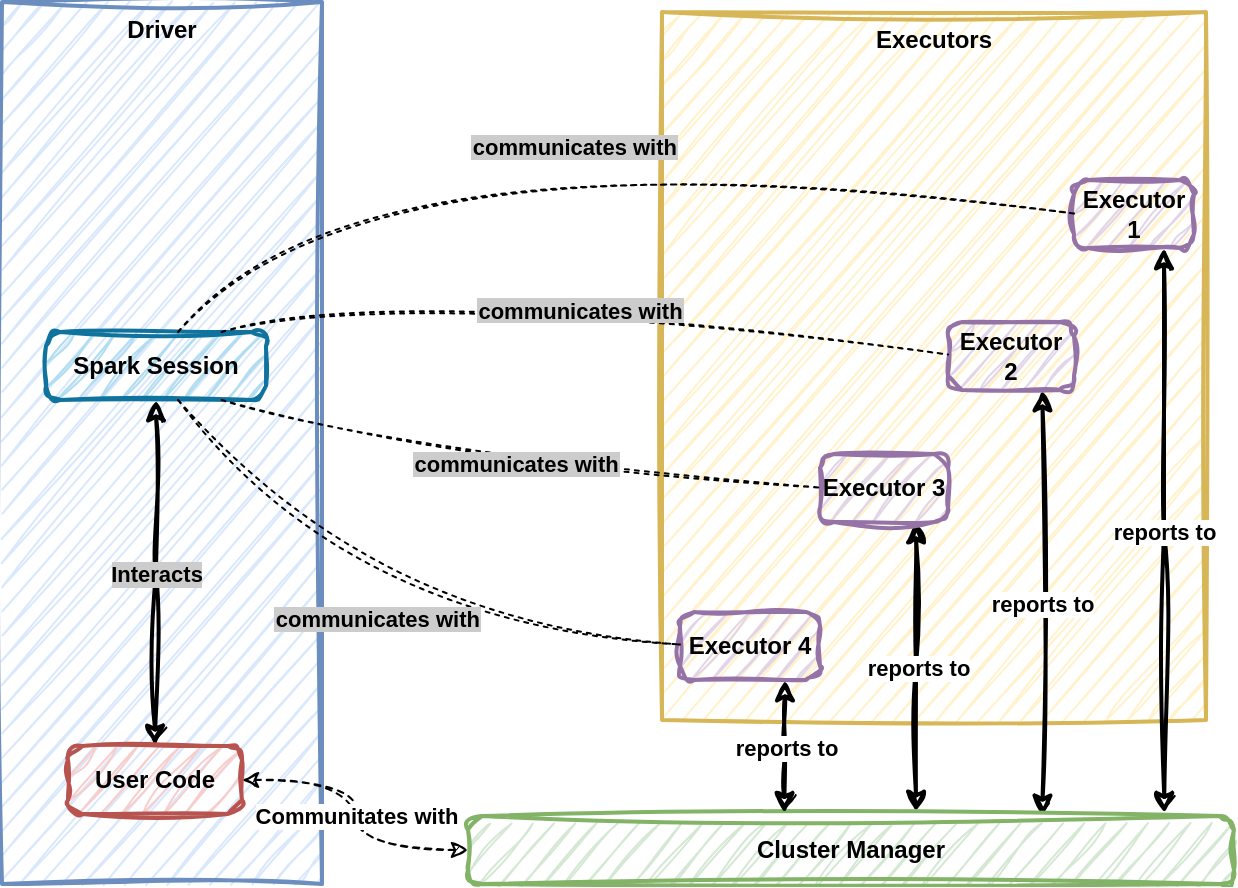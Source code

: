 <mxfile version="22.1.16" type="device" pages="15">
  <diagram name="Page-1" id="z0LnPM7LvrhHCoUErtaT">
    <mxGraphModel dx="1306" dy="774" grid="0" gridSize="10" guides="1" tooltips="1" connect="1" arrows="1" fold="1" page="0" pageScale="1" pageWidth="1100" pageHeight="850" math="0" shadow="0">
      <root>
        <mxCell id="0" />
        <mxCell id="1" parent="0" />
        <mxCell id="J5XPYp5DwSgqfuJz45dS-1" value="Executors" style="whiteSpace=wrap;strokeWidth=2;verticalAlign=top;sketch=1;curveFitting=1;jiggle=2;fillColor=#fff2cc;strokeColor=#d6b656;fontStyle=1" parent="1" vertex="1">
          <mxGeometry x="336" y="20" width="272" height="354" as="geometry" />
        </mxCell>
        <mxCell id="J5XPYp5DwSgqfuJz45dS-2" value="Executor 1" style="rounded=1;absoluteArcSize=1;arcSize=14;whiteSpace=wrap;strokeWidth=2;sketch=1;curveFitting=1;jiggle=2;fillColor=#e1d5e7;strokeColor=#9673a6;fontStyle=1" parent="1" vertex="1">
          <mxGeometry x="542" y="104" width="60" height="34" as="geometry" />
        </mxCell>
        <mxCell id="J5XPYp5DwSgqfuJz45dS-25" value="reports to" style="edgeStyle=orthogonalEdgeStyle;rounded=0;orthogonalLoop=1;jettySize=auto;html=1;exitX=0.75;exitY=1;exitDx=0;exitDy=0;entryX=0.75;entryY=0;entryDx=0;entryDy=0;startArrow=classic;startFill=1;strokeWidth=2;sketch=1;curveFitting=1;jiggle=2;fontStyle=1" parent="1" source="J5XPYp5DwSgqfuJz45dS-3" target="J5XPYp5DwSgqfuJz45dS-9" edge="1">
          <mxGeometry relative="1" as="geometry" />
        </mxCell>
        <mxCell id="J5XPYp5DwSgqfuJz45dS-3" value="Executor 2" style="rounded=1;absoluteArcSize=1;arcSize=14;whiteSpace=wrap;strokeWidth=2;sketch=1;curveFitting=1;jiggle=2;fillColor=#e1d5e7;strokeColor=#9673a6;fontStyle=1" parent="1" vertex="1">
          <mxGeometry x="479" y="175" width="63" height="34" as="geometry" />
        </mxCell>
        <mxCell id="J5XPYp5DwSgqfuJz45dS-26" value="reports to" style="edgeStyle=orthogonalEdgeStyle;rounded=0;orthogonalLoop=1;jettySize=auto;html=1;exitX=0.75;exitY=1;exitDx=0;exitDy=0;startArrow=classic;startFill=1;strokeWidth=2;sketch=1;curveFitting=1;jiggle=2;fontStyle=1" parent="1" source="J5XPYp5DwSgqfuJz45dS-4" edge="1">
          <mxGeometry relative="1" as="geometry">
            <mxPoint x="463" y="420" as="targetPoint" />
          </mxGeometry>
        </mxCell>
        <mxCell id="J5XPYp5DwSgqfuJz45dS-4" value="Executor 3" style="rounded=1;absoluteArcSize=1;arcSize=14;whiteSpace=wrap;strokeWidth=2;sketch=1;curveFitting=1;jiggle=2;fillColor=#e1d5e7;strokeColor=#9673a6;fontStyle=1" parent="1" vertex="1">
          <mxGeometry x="415" y="241" width="64" height="34" as="geometry" />
        </mxCell>
        <mxCell id="J5XPYp5DwSgqfuJz45dS-5" value="Executor 4" style="rounded=1;absoluteArcSize=1;arcSize=14;whiteSpace=wrap;strokeWidth=2;sketch=1;curveFitting=1;jiggle=2;fillColor=#e1d5e7;strokeColor=#9673a6;fontStyle=1" parent="1" vertex="1">
          <mxGeometry x="345" y="320" width="70" height="34" as="geometry" />
        </mxCell>
        <mxCell id="J5XPYp5DwSgqfuJz45dS-6" value="Driver" style="whiteSpace=wrap;strokeWidth=2;verticalAlign=top;sketch=1;curveFitting=1;jiggle=2;fillColor=#dae8fc;strokeColor=#6c8ebf;fontStyle=1" parent="1" vertex="1">
          <mxGeometry x="6" y="15" width="160" height="441" as="geometry" />
        </mxCell>
        <mxCell id="J5XPYp5DwSgqfuJz45dS-19" value="Interacts" style="edgeStyle=orthogonalEdgeStyle;rounded=0;orthogonalLoop=1;jettySize=auto;html=1;labelBackgroundColor=#CCCCCC;startArrow=classic;startFill=1;strokeWidth=2;sketch=1;curveFitting=1;jiggle=2;fontStyle=1" parent="1" source="J5XPYp5DwSgqfuJz45dS-7" target="J5XPYp5DwSgqfuJz45dS-8" edge="1">
          <mxGeometry relative="1" as="geometry" />
        </mxCell>
        <mxCell id="J5XPYp5DwSgqfuJz45dS-7" value="Spark Session" style="rounded=1;absoluteArcSize=1;arcSize=14;whiteSpace=wrap;strokeWidth=2;sketch=1;curveFitting=1;jiggle=2;fillColor=#b1ddf0;strokeColor=#10739e;fontStyle=1" parent="1" vertex="1">
          <mxGeometry x="28" y="180" width="110" height="34" as="geometry" />
        </mxCell>
        <mxCell id="J5XPYp5DwSgqfuJz45dS-20" value="Communitates with" style="edgeStyle=orthogonalEdgeStyle;rounded=0;orthogonalLoop=1;jettySize=auto;html=1;entryX=0;entryY=0.5;entryDx=0;entryDy=0;curved=1;dashed=1;startArrow=classic;startFill=1;sketch=1;curveFitting=1;jiggle=2;fontStyle=1" parent="1" source="J5XPYp5DwSgqfuJz45dS-8" target="J5XPYp5DwSgqfuJz45dS-9" edge="1">
          <mxGeometry relative="1" as="geometry" />
        </mxCell>
        <mxCell id="J5XPYp5DwSgqfuJz45dS-8" value="User Code" style="rounded=1;absoluteArcSize=1;arcSize=14;whiteSpace=wrap;strokeWidth=2;sketch=1;curveFitting=1;jiggle=2;fillColor=#f8cecc;strokeColor=#b85450;fontStyle=1" parent="1" vertex="1">
          <mxGeometry x="39" y="387" width="87" height="34" as="geometry" />
        </mxCell>
        <mxCell id="J5XPYp5DwSgqfuJz45dS-9" value="Cluster Manager" style="rounded=1;absoluteArcSize=1;arcSize=14;whiteSpace=wrap;strokeWidth=2;sketch=1;curveFitting=1;jiggle=2;fillColor=#d5e8d4;strokeColor=#82b366;fontStyle=1" parent="1" vertex="1">
          <mxGeometry x="239" y="422" width="383" height="34" as="geometry" />
        </mxCell>
        <mxCell id="J5XPYp5DwSgqfuJz45dS-10" value="communicates with" style="curved=1;dashed=1;dashPattern=2 3;startArrow=none;endArrow=none;exitX=0.599;exitY=0.007;entryX=-0.002;entryY=0.493;rounded=0;labelBackgroundColor=#CCCCCC;sketch=1;curveFitting=1;jiggle=2;fontStyle=1" parent="1" source="J5XPYp5DwSgqfuJz45dS-7" target="J5XPYp5DwSgqfuJz45dS-2" edge="1">
          <mxGeometry relative="1" as="geometry">
            <Array as="points">
              <mxPoint x="180" y="72" />
            </Array>
          </mxGeometry>
        </mxCell>
        <mxCell id="J5XPYp5DwSgqfuJz45dS-11" value="communicates with" style="curved=1;dashed=1;dashPattern=2 3;startArrow=none;endArrow=none;exitX=0.794;exitY=0.007;entryX=-0.002;entryY=0.478;rounded=0;labelBackgroundColor=#CCCCCC;sketch=1;curveFitting=1;jiggle=2;fontStyle=1" parent="1" source="J5XPYp5DwSgqfuJz45dS-7" target="J5XPYp5DwSgqfuJz45dS-3" edge="1">
          <mxGeometry relative="1" as="geometry">
            <Array as="points">
              <mxPoint x="180" y="155" />
            </Array>
          </mxGeometry>
        </mxCell>
        <mxCell id="J5XPYp5DwSgqfuJz45dS-12" value="communicates with" style="curved=1;dashed=1;dashPattern=2 3;startArrow=none;endArrow=none;exitX=0.794;exitY=0.993;entryX=-0.002;entryY=0.493;rounded=0;labelBackgroundColor=#CCCCCC;sketch=1;curveFitting=1;jiggle=2;fontStyle=1" parent="1" source="J5XPYp5DwSgqfuJz45dS-7" target="J5XPYp5DwSgqfuJz45dS-4" edge="1">
          <mxGeometry relative="1" as="geometry">
            <Array as="points">
              <mxPoint x="180" y="239" />
            </Array>
          </mxGeometry>
        </mxCell>
        <mxCell id="J5XPYp5DwSgqfuJz45dS-13" value="communicates with" style="curved=1;dashed=1;dashPattern=2 3;startArrow=none;endArrow=none;exitX=0.599;exitY=0.993;entryX=-0.002;entryY=0.478;rounded=0;labelBackgroundColor=#CCCCCC;sketch=1;curveFitting=1;jiggle=2;fontStyle=1" parent="1" source="J5XPYp5DwSgqfuJz45dS-7" target="J5XPYp5DwSgqfuJz45dS-5" edge="1">
          <mxGeometry relative="1" as="geometry">
            <Array as="points">
              <mxPoint x="180" y="322" />
            </Array>
          </mxGeometry>
        </mxCell>
        <mxCell id="J5XPYp5DwSgqfuJz45dS-24" value="reports to" style="edgeStyle=orthogonalEdgeStyle;rounded=0;orthogonalLoop=1;jettySize=auto;html=1;exitX=0.75;exitY=1;exitDx=0;exitDy=0;entryX=0.909;entryY=-0.039;entryDx=0;entryDy=0;entryPerimeter=0;startArrow=classic;startFill=1;strokeWidth=2;sketch=1;curveFitting=1;jiggle=2;fontStyle=1" parent="1" source="J5XPYp5DwSgqfuJz45dS-2" target="J5XPYp5DwSgqfuJz45dS-9" edge="1">
          <mxGeometry relative="1" as="geometry" />
        </mxCell>
        <mxCell id="J5XPYp5DwSgqfuJz45dS-27" value="reports to" style="edgeStyle=orthogonalEdgeStyle;rounded=0;orthogonalLoop=1;jettySize=auto;html=1;exitX=0.75;exitY=1;exitDx=0;exitDy=0;entryX=0.413;entryY=-0.039;entryDx=0;entryDy=0;entryPerimeter=0;startArrow=classic;startFill=1;strokeWidth=2;sketch=1;curveFitting=1;jiggle=2;fontStyle=1" parent="1" source="J5XPYp5DwSgqfuJz45dS-5" target="J5XPYp5DwSgqfuJz45dS-9" edge="1">
          <mxGeometry relative="1" as="geometry" />
        </mxCell>
      </root>
    </mxGraphModel>
  </diagram>
  <diagram id="cgiCDnwieyx7dzQvwj_A" name="Page-2">
    <mxGraphModel dx="2074" dy="1134" grid="0" gridSize="10" guides="1" tooltips="1" connect="1" arrows="1" fold="1" page="0" pageScale="1" pageWidth="1100" pageHeight="850" math="0" shadow="0">
      <root>
        <mxCell id="0" />
        <mxCell id="1" parent="0" />
        <mxCell id="aT3DeLU2Pqq4UQU0p8eB-12" value="&lt;font color=&quot;#000000&quot; style=&quot;font-size: 15px;&quot;&gt;Cluster&lt;br&gt;Workers Nodes&lt;/font&gt;" style="fillColor=none;strokeColor=#5A6C86;dashed=1;verticalAlign=top;fontStyle=0;fontColor=#5A6C86;whiteSpace=wrap;html=1;shadow=0;sketch=1;curveFitting=1;jiggle=2;" parent="1" vertex="1">
          <mxGeometry x="370" y="56" width="157" height="571" as="geometry" />
        </mxCell>
        <mxCell id="aT3DeLU2Pqq4UQU0p8eB-13" value="&lt;font color=&quot;#000000&quot; style=&quot;font-size: 15px;&quot;&gt;Cluster&lt;br&gt;Driver Nodes&lt;/font&gt;" style="fillColor=none;strokeColor=#5A6C86;dashed=1;verticalAlign=top;fontStyle=0;fontColor=#5A6C86;whiteSpace=wrap;html=1;shadow=0;sketch=1;curveFitting=1;jiggle=2;" parent="1" vertex="1">
          <mxGeometry x="111.5" y="244" width="157" height="220" as="geometry" />
        </mxCell>
        <mxCell id="aT3DeLU2Pqq4UQU0p8eB-5" style="edgeStyle=orthogonalEdgeStyle;rounded=0;orthogonalLoop=1;jettySize=auto;html=1;entryX=0;entryY=0.5;entryDx=0;entryDy=0;curved=1;endArrow=none;endFill=0;shadow=0;sketch=1;curveFitting=1;jiggle=2;" parent="1" source="aT3DeLU2Pqq4UQU0p8eB-1" target="aT3DeLU2Pqq4UQU0p8eB-2" edge="1">
          <mxGeometry relative="1" as="geometry" />
        </mxCell>
        <mxCell id="aT3DeLU2Pqq4UQU0p8eB-6" style="edgeStyle=orthogonalEdgeStyle;rounded=0;orthogonalLoop=1;jettySize=auto;html=1;entryX=0;entryY=0.5;entryDx=0;entryDy=0;curved=1;endArrow=none;endFill=0;shadow=0;sketch=1;curveFitting=1;jiggle=2;" parent="1" source="aT3DeLU2Pqq4UQU0p8eB-1" target="aT3DeLU2Pqq4UQU0p8eB-3" edge="1">
          <mxGeometry relative="1" as="geometry" />
        </mxCell>
        <mxCell id="aT3DeLU2Pqq4UQU0p8eB-1" value="" style="whiteSpace=wrap;html=1;aspect=fixed;sketch=1;curveFitting=1;jiggle=2;shadow=0;" parent="1" vertex="1">
          <mxGeometry x="140" y="300" width="100" height="100" as="geometry" />
        </mxCell>
        <mxCell id="aT3DeLU2Pqq4UQU0p8eB-2" value="" style="whiteSpace=wrap;html=1;aspect=fixed;sketch=1;curveFitting=1;jiggle=2;shadow=0;" parent="1" vertex="1">
          <mxGeometry x="400" y="120" width="100" height="100" as="geometry" />
        </mxCell>
        <mxCell id="aT3DeLU2Pqq4UQU0p8eB-3" value="" style="whiteSpace=wrap;html=1;aspect=fixed;sketch=1;curveFitting=1;jiggle=2;shadow=0;" parent="1" vertex="1">
          <mxGeometry x="400" y="300" width="100" height="100" as="geometry" />
        </mxCell>
        <mxCell id="aT3DeLU2Pqq4UQU0p8eB-4" value="" style="whiteSpace=wrap;html=1;aspect=fixed;sketch=1;curveFitting=1;jiggle=2;shadow=0;" parent="1" vertex="1">
          <mxGeometry x="400" y="480" width="100" height="100" as="geometry" />
        </mxCell>
        <mxCell id="aT3DeLU2Pqq4UQU0p8eB-7" style="edgeStyle=orthogonalEdgeStyle;rounded=0;orthogonalLoop=1;jettySize=auto;html=1;entryX=0.01;entryY=0.57;entryDx=0;entryDy=0;entryPerimeter=0;curved=1;endArrow=none;endFill=0;shadow=0;sketch=1;curveFitting=1;jiggle=2;" parent="1" source="aT3DeLU2Pqq4UQU0p8eB-1" target="aT3DeLU2Pqq4UQU0p8eB-4" edge="1">
          <mxGeometry relative="1" as="geometry" />
        </mxCell>
        <mxCell id="aT3DeLU2Pqq4UQU0p8eB-8" value="" style="ellipse;whiteSpace=wrap;html=1;aspect=fixed;fillColor=#1ba1e2;fontColor=#ffffff;strokeColor=#006EAF;shadow=0;" parent="1" vertex="1">
          <mxGeometry x="170.5" y="330.5" width="39" height="39" as="geometry" />
        </mxCell>
        <mxCell id="aT3DeLU2Pqq4UQU0p8eB-9" value="" style="ellipse;whiteSpace=wrap;html=1;aspect=fixed;fillColor=#60a917;fontColor=#ffffff;strokeColor=#2D7600;shadow=0;" parent="1" vertex="1">
          <mxGeometry x="430.5" y="150.5" width="39" height="39" as="geometry" />
        </mxCell>
        <mxCell id="aT3DeLU2Pqq4UQU0p8eB-10" value="" style="ellipse;whiteSpace=wrap;html=1;aspect=fixed;fillColor=#60a917;fontColor=#ffffff;strokeColor=#2D7600;shadow=0;" parent="1" vertex="1">
          <mxGeometry x="430.5" y="330.5" width="39" height="39" as="geometry" />
        </mxCell>
        <mxCell id="aT3DeLU2Pqq4UQU0p8eB-11" value="" style="ellipse;whiteSpace=wrap;html=1;aspect=fixed;fillColor=#60a917;fontColor=#ffffff;strokeColor=#2D7600;shadow=0;" parent="1" vertex="1">
          <mxGeometry x="430.5" y="510.5" width="39" height="39" as="geometry" />
        </mxCell>
        <mxCell id="aT3DeLU2Pqq4UQU0p8eB-14" value="" style="ellipse;whiteSpace=wrap;html=1;aspect=fixed;fillColor=#1ba1e2;fontColor=#ffffff;strokeColor=#006EAF;shadow=0;" parent="1" vertex="1">
          <mxGeometry x="111.5" y="485" width="39" height="39" as="geometry" />
        </mxCell>
        <mxCell id="aT3DeLU2Pqq4UQU0p8eB-15" value="" style="ellipse;whiteSpace=wrap;html=1;aspect=fixed;fillColor=#60a917;fontColor=#ffffff;strokeColor=#2D7600;shadow=0;" parent="1" vertex="1">
          <mxGeometry x="111.5" y="543" width="39" height="39" as="geometry" />
        </mxCell>
        <mxCell id="aT3DeLU2Pqq4UQU0p8eB-16" value="Cluster Driver Process" style="text;html=1;strokeColor=none;fillColor=none;align=center;verticalAlign=middle;whiteSpace=wrap;rounded=0;shadow=0;sketch=1;curveFitting=1;jiggle=2;fontSize=15;" parent="1" vertex="1">
          <mxGeometry x="157" y="489.5" width="157" height="30" as="geometry" />
        </mxCell>
        <mxCell id="aT3DeLU2Pqq4UQU0p8eB-17" value="Cluster Worker Process" style="text;html=1;strokeColor=none;fillColor=none;align=center;verticalAlign=middle;whiteSpace=wrap;rounded=0;shadow=0;sketch=1;curveFitting=1;jiggle=2;fontSize=15;" parent="1" vertex="1">
          <mxGeometry x="157" y="547.5" width="161" height="30" as="geometry" />
        </mxCell>
      </root>
    </mxGraphModel>
  </diagram>
  <diagram id="RVXS3O1pLlI_MmRZddBC" name="spark_cluster_mode">
    <mxGraphModel dx="1306" dy="814" grid="0" gridSize="10" guides="1" tooltips="1" connect="1" arrows="1" fold="1" page="0" pageScale="1" pageWidth="1100" pageHeight="850" math="0" shadow="0">
      <root>
        <mxCell id="0" />
        <mxCell id="1" parent="0" />
        <mxCell id="spOvsRh_ShtZSL2DG-OT-1" value="&lt;font color=&quot;#000000&quot; style=&quot;font-size: 15px;&quot;&gt;Cluster Nodes&lt;br&gt;&lt;/font&gt;" style="fillColor=none;strokeColor=#5A6C86;dashed=1;verticalAlign=top;fontStyle=0;fontColor=#5A6C86;whiteSpace=wrap;html=1;shadow=0;sketch=1;curveFitting=1;jiggle=2;" parent="1" vertex="1">
          <mxGeometry x="72" y="57" width="470" height="571" as="geometry" />
        </mxCell>
        <mxCell id="spOvsRh_ShtZSL2DG-OT-5" value="" style="whiteSpace=wrap;html=1;aspect=fixed;sketch=1;curveFitting=1;jiggle=2;shadow=0;" parent="1" vertex="1">
          <mxGeometry x="140" y="300" width="100" height="100" as="geometry" />
        </mxCell>
        <mxCell id="spOvsRh_ShtZSL2DG-OT-6" value="" style="whiteSpace=wrap;html=1;aspect=fixed;sketch=1;curveFitting=1;jiggle=2;shadow=0;" parent="1" vertex="1">
          <mxGeometry x="400" y="120" width="124" height="124" as="geometry" />
        </mxCell>
        <mxCell id="spOvsRh_ShtZSL2DG-OT-7" value="" style="whiteSpace=wrap;html=1;aspect=fixed;sketch=1;curveFitting=1;jiggle=2;shadow=0;" parent="1" vertex="1">
          <mxGeometry x="400" y="300" width="123" height="123" as="geometry" />
        </mxCell>
        <mxCell id="spOvsRh_ShtZSL2DG-OT-8" value="" style="whiteSpace=wrap;html=1;aspect=fixed;sketch=1;curveFitting=1;jiggle=2;shadow=0;" parent="1" vertex="1">
          <mxGeometry x="400" y="480" width="127" height="127" as="geometry" />
        </mxCell>
        <mxCell id="spOvsRh_ShtZSL2DG-OT-9" style="edgeStyle=orthogonalEdgeStyle;rounded=0;orthogonalLoop=1;jettySize=auto;html=1;entryX=0;entryY=0.5;entryDx=0;entryDy=0;curved=1;endArrow=none;endFill=0;shadow=0;sketch=1;curveFitting=1;jiggle=2;" parent="1" target="spOvsRh_ShtZSL2DG-OT-8" edge="1">
          <mxGeometry relative="1" as="geometry">
            <mxPoint x="190" y="352" as="sourcePoint" />
            <mxPoint x="351.11" y="545.27" as="targetPoint" />
            <Array as="points">
              <mxPoint x="190" y="353" />
              <mxPoint x="304" y="353" />
              <mxPoint x="304" y="544" />
            </Array>
          </mxGeometry>
        </mxCell>
        <mxCell id="spOvsRh_ShtZSL2DG-OT-10" value="" style="ellipse;whiteSpace=wrap;html=1;aspect=fixed;fillColor=#1ba1e2;fontColor=#ffffff;strokeColor=#006EAF;shadow=0;" parent="1" vertex="1">
          <mxGeometry x="170.5" y="330.5" width="39" height="39" as="geometry" />
        </mxCell>
        <mxCell id="spOvsRh_ShtZSL2DG-OT-11" value="" style="ellipse;whiteSpace=wrap;html=1;aspect=fixed;fillColor=#60a917;fontColor=#ffffff;strokeColor=#2D7600;shadow=0;" parent="1" vertex="1">
          <mxGeometry x="414" y="150.5" width="39" height="39" as="geometry" />
        </mxCell>
        <mxCell id="spOvsRh_ShtZSL2DG-OT-12" value="" style="ellipse;whiteSpace=wrap;html=1;aspect=fixed;fillColor=#60a917;fontColor=#ffffff;strokeColor=#2D7600;shadow=0;" parent="1" vertex="1">
          <mxGeometry x="414" y="330.5" width="39" height="39" as="geometry" />
        </mxCell>
        <mxCell id="spOvsRh_ShtZSL2DG-OT-13" value="" style="ellipse;whiteSpace=wrap;html=1;aspect=fixed;fillColor=#60a917;fontColor=#ffffff;strokeColor=#2D7600;shadow=0;" parent="1" vertex="1">
          <mxGeometry x="414" y="514" width="39" height="39" as="geometry" />
        </mxCell>
        <mxCell id="spOvsRh_ShtZSL2DG-OT-18" value="" style="rounded=0;whiteSpace=wrap;html=1;rotation=-90;fillColor=#ffff88;strokeColor=#36393d;" parent="1" vertex="1">
          <mxGeometry x="462" y="158" width="34" height="24" as="geometry" />
        </mxCell>
        <mxCell id="spOvsRh_ShtZSL2DG-OT-19" value="" style="rounded=0;whiteSpace=wrap;html=1;rotation=-90;fillColor=#ffff88;strokeColor=#36393d;" parent="1" vertex="1">
          <mxGeometry x="462" y="342" width="34" height="24" as="geometry" />
        </mxCell>
        <mxCell id="spOvsRh_ShtZSL2DG-OT-20" value="" style="rounded=0;whiteSpace=wrap;html=1;rotation=-90;fillColor=#ffff88;strokeColor=#36393d;" parent="1" vertex="1">
          <mxGeometry x="462" y="524" width="34" height="24" as="geometry" />
        </mxCell>
        <mxCell id="spOvsRh_ShtZSL2DG-OT-4" style="edgeStyle=orthogonalEdgeStyle;rounded=0;orthogonalLoop=1;jettySize=auto;html=1;entryX=0;entryY=0.5;entryDx=0;entryDy=0;curved=1;endArrow=none;endFill=0;shadow=0;sketch=1;curveFitting=1;jiggle=2;" parent="1" source="spOvsRh_ShtZSL2DG-OT-10" target="spOvsRh_ShtZSL2DG-OT-7" edge="1">
          <mxGeometry relative="1" as="geometry" />
        </mxCell>
        <mxCell id="spOvsRh_ShtZSL2DG-OT-3" style="edgeStyle=orthogonalEdgeStyle;rounded=0;orthogonalLoop=1;jettySize=auto;html=1;entryX=0;entryY=0.5;entryDx=0;entryDy=0;curved=1;endArrow=none;endFill=0;shadow=0;sketch=1;curveFitting=1;jiggle=2;" parent="1" source="spOvsRh_ShtZSL2DG-OT-5" target="spOvsRh_ShtZSL2DG-OT-6" edge="1">
          <mxGeometry relative="1" as="geometry" />
        </mxCell>
        <mxCell id="spOvsRh_ShtZSL2DG-OT-21" value="" style="rounded=0;whiteSpace=wrap;html=1;rotation=-90;fillColor=#ffff88;strokeColor=#36393d;" parent="1" vertex="1">
          <mxGeometry x="491" y="523.5" width="34" height="24" as="geometry" />
        </mxCell>
        <mxCell id="PHvEmRTDcldAGAWYhqXR-1" value="Driver" style="text;html=1;strokeColor=none;fillColor=none;align=center;verticalAlign=middle;whiteSpace=wrap;rounded=0;" parent="1" vertex="1">
          <mxGeometry x="162" y="270" width="60" height="30" as="geometry" />
        </mxCell>
        <mxCell id="PHvEmRTDcldAGAWYhqXR-2" value="Executor" style="text;html=1;strokeColor=none;fillColor=none;align=center;verticalAlign=middle;whiteSpace=wrap;rounded=0;" parent="1" vertex="1">
          <mxGeometry x="438" y="82" width="60" height="30" as="geometry" />
        </mxCell>
        <mxCell id="PHvEmRTDcldAGAWYhqXR-3" value="Executor" style="text;html=1;strokeColor=none;fillColor=none;align=center;verticalAlign=middle;whiteSpace=wrap;rounded=0;" parent="1" vertex="1">
          <mxGeometry x="433.5" y="267" width="60" height="30" as="geometry" />
        </mxCell>
        <mxCell id="PHvEmRTDcldAGAWYhqXR-4" value="Executor" style="text;html=1;strokeColor=none;fillColor=none;align=center;verticalAlign=middle;whiteSpace=wrap;rounded=0;" parent="1" vertex="1">
          <mxGeometry x="433.5" y="450" width="60" height="30" as="geometry" />
        </mxCell>
      </root>
    </mxGraphModel>
  </diagram>
  <diagram id="RdmqIKIr82Ue5MBHYbTT" name="spark_client_mode">
    <mxGraphModel dx="1306" dy="774" grid="0" gridSize="10" guides="1" tooltips="1" connect="1" arrows="1" fold="1" page="0" pageScale="1" pageWidth="1100" pageHeight="850" math="0" shadow="0">
      <root>
        <mxCell id="0" />
        <mxCell id="1" parent="0" />
        <mxCell id="i1t7X5yFeS6E_BL1AWsw-18" value="" style="fillColor=none;strokeColor=#5A6C86;dashed=1;verticalAlign=top;fontStyle=0;fontColor=#5A6C86;whiteSpace=wrap;html=1;shadow=0;sketch=1;curveFitting=1;jiggle=2;" parent="1" vertex="1">
          <mxGeometry x="106.5" y="18" width="157" height="202" as="geometry" />
        </mxCell>
        <mxCell id="i1t7X5yFeS6E_BL1AWsw-19" value="" style="whiteSpace=wrap;html=1;aspect=fixed;sketch=1;curveFitting=1;jiggle=2;shadow=0;" parent="1" vertex="1">
          <mxGeometry x="129" y="45" width="126" height="126" as="geometry" />
        </mxCell>
        <mxCell id="i1t7X5yFeS6E_BL1AWsw-1" value="&lt;font color=&quot;#000000&quot; style=&quot;font-size: 15px;&quot;&gt;Cluster&lt;br&gt;Workers Nodes&lt;/font&gt;" style="fillColor=none;strokeColor=#5A6C86;dashed=1;verticalAlign=top;fontStyle=0;fontColor=#5A6C86;whiteSpace=wrap;html=1;shadow=0;sketch=1;curveFitting=1;jiggle=2;" parent="1" vertex="1">
          <mxGeometry x="376" y="57" width="166" height="571" as="geometry" />
        </mxCell>
        <mxCell id="i1t7X5yFeS6E_BL1AWsw-4" value="" style="whiteSpace=wrap;html=1;aspect=fixed;sketch=1;curveFitting=1;jiggle=2;shadow=0;" parent="1" vertex="1">
          <mxGeometry x="400" y="120" width="124" height="124" as="geometry" />
        </mxCell>
        <mxCell id="i1t7X5yFeS6E_BL1AWsw-5" value="" style="whiteSpace=wrap;html=1;aspect=fixed;sketch=1;curveFitting=1;jiggle=2;shadow=0;" parent="1" vertex="1">
          <mxGeometry x="400" y="300" width="123" height="123" as="geometry" />
        </mxCell>
        <mxCell id="i1t7X5yFeS6E_BL1AWsw-6" value="" style="whiteSpace=wrap;html=1;aspect=fixed;sketch=1;curveFitting=1;jiggle=2;shadow=0;" parent="1" vertex="1">
          <mxGeometry x="400" y="480" width="127" height="127" as="geometry" />
        </mxCell>
        <mxCell id="i1t7X5yFeS6E_BL1AWsw-9" value="" style="ellipse;whiteSpace=wrap;html=1;aspect=fixed;fillColor=#60a917;fontColor=#ffffff;strokeColor=#2D7600;shadow=0;" parent="1" vertex="1">
          <mxGeometry x="414" y="150.5" width="39" height="39" as="geometry" />
        </mxCell>
        <mxCell id="i1t7X5yFeS6E_BL1AWsw-10" value="" style="ellipse;whiteSpace=wrap;html=1;aspect=fixed;fillColor=#60a917;fontColor=#ffffff;strokeColor=#2D7600;shadow=0;" parent="1" vertex="1">
          <mxGeometry x="414" y="330.5" width="39" height="39" as="geometry" />
        </mxCell>
        <mxCell id="i1t7X5yFeS6E_BL1AWsw-11" value="" style="ellipse;whiteSpace=wrap;html=1;aspect=fixed;fillColor=#60a917;fontColor=#ffffff;strokeColor=#2D7600;shadow=0;" parent="1" vertex="1">
          <mxGeometry x="414" y="514" width="39" height="39" as="geometry" />
        </mxCell>
        <mxCell id="i1t7X5yFeS6E_BL1AWsw-12" value="" style="rounded=0;whiteSpace=wrap;html=1;rotation=-90;fillColor=#ffff88;strokeColor=#36393d;" parent="1" vertex="1">
          <mxGeometry x="462" y="158" width="34" height="24" as="geometry" />
        </mxCell>
        <mxCell id="i1t7X5yFeS6E_BL1AWsw-13" value="" style="rounded=0;whiteSpace=wrap;html=1;rotation=-90;fillColor=#ffff88;strokeColor=#36393d;" parent="1" vertex="1">
          <mxGeometry x="462" y="342" width="34" height="24" as="geometry" />
        </mxCell>
        <mxCell id="i1t7X5yFeS6E_BL1AWsw-14" value="" style="rounded=0;whiteSpace=wrap;html=1;rotation=-90;fillColor=#ffff88;strokeColor=#36393d;" parent="1" vertex="1">
          <mxGeometry x="462" y="524" width="34" height="24" as="geometry" />
        </mxCell>
        <mxCell id="i1t7X5yFeS6E_BL1AWsw-22" style="edgeStyle=orthogonalEdgeStyle;rounded=0;orthogonalLoop=1;jettySize=auto;html=1;curved=1;dashed=1;" parent="1" source="i1t7X5yFeS6E_BL1AWsw-17" target="i1t7X5yFeS6E_BL1AWsw-12" edge="1">
          <mxGeometry relative="1" as="geometry" />
        </mxCell>
        <mxCell id="i1t7X5yFeS6E_BL1AWsw-24" style="edgeStyle=orthogonalEdgeStyle;rounded=0;orthogonalLoop=1;jettySize=auto;html=1;exitX=0;exitY=0.5;exitDx=0;exitDy=0;curved=1;dashed=1;" parent="1" source="i1t7X5yFeS6E_BL1AWsw-17" target="i1t7X5yFeS6E_BL1AWsw-14" edge="1">
          <mxGeometry relative="1" as="geometry">
            <Array as="points">
              <mxPoint x="300" y="109" />
              <mxPoint x="300" y="451" />
              <mxPoint x="479" y="451" />
            </Array>
          </mxGeometry>
        </mxCell>
        <mxCell id="i1t7X5yFeS6E_BL1AWsw-25" style="edgeStyle=orthogonalEdgeStyle;rounded=0;orthogonalLoop=1;jettySize=auto;html=1;exitX=0.25;exitY=1;exitDx=0;exitDy=0;entryX=1;entryY=0.5;entryDx=0;entryDy=0;curved=1;dashed=1;" parent="1" source="i1t7X5yFeS6E_BL1AWsw-17" target="i1t7X5yFeS6E_BL1AWsw-13" edge="1">
          <mxGeometry relative="1" as="geometry">
            <Array as="points">
              <mxPoint x="314" y="101" />
              <mxPoint x="314" y="188" />
              <mxPoint x="479" y="188" />
            </Array>
          </mxGeometry>
        </mxCell>
        <mxCell id="i1t7X5yFeS6E_BL1AWsw-17" value="" style="rounded=0;whiteSpace=wrap;html=1;rotation=-90;fillColor=#ffff88;strokeColor=#36393d;" parent="1" vertex="1">
          <mxGeometry x="206" y="79.98" width="34" height="24" as="geometry" />
        </mxCell>
        <mxCell id="i1t7X5yFeS6E_BL1AWsw-21" value="" style="image;aspect=fixed;html=1;points=[];align=center;fontSize=12;image=img/lib/azure2/other/Azure_Cloud_Shell.svg;" parent="1" vertex="1">
          <mxGeometry x="152" y="77" width="50" height="34.71" as="geometry" />
        </mxCell>
        <mxCell id="LVfduvfRK8ViLAqxqGfT-1" value="" style="ellipse;whiteSpace=wrap;html=1;aspect=fixed;fillColor=#1ba1e2;fontColor=#ffffff;strokeColor=#006EAF;shadow=0;" parent="1" vertex="1">
          <mxGeometry x="187" y="114.48" width="39" height="39" as="geometry" />
        </mxCell>
      </root>
    </mxGraphModel>
  </diagram>
  <diagram id="Y0Uju8cO8i8fBcdrCheF" name="Page-5">
    <mxGraphModel dx="1306" dy="774" grid="0" gridSize="10" guides="1" tooltips="1" connect="1" arrows="1" fold="1" page="0" pageScale="1" pageWidth="1100" pageHeight="850" math="0" shadow="0">
      <root>
        <mxCell id="0" />
        <mxCell id="1" parent="0" />
      </root>
    </mxGraphModel>
  </diagram>
  <diagram id="989PQQ0WTvkhWqodarrD" name="Page-6">
    <mxGraphModel dx="1306" dy="774" grid="1" gridSize="10" guides="1" tooltips="1" connect="1" arrows="1" fold="1" page="1" pageScale="1" pageWidth="1100" pageHeight="850" math="0" shadow="0">
      <root>
        <mxCell id="0" />
        <mxCell id="1" parent="0" />
      </root>
    </mxGraphModel>
  </diagram>
  <diagram id="BZ_TNN_YljsB8n7Fl_K8" name="Spark components communicate">
    <mxGraphModel dx="1306" dy="774" grid="0" gridSize="10" guides="1" tooltips="1" connect="1" arrows="1" fold="1" page="0" pageScale="1" pageWidth="1100" pageHeight="850" math="0" shadow="0">
      <root>
        <mxCell id="0" />
        <mxCell id="1" parent="0" />
        <mxCell id="UXFeTX7U3rfKRGeQEjud-1" value="&lt;font color=&quot;#000000&quot; style=&quot;font-size: 15px;&quot;&gt;Cluster Nodes&lt;br&gt;&lt;/font&gt;" style="fillColor=none;strokeColor=#5A6C86;dashed=1;verticalAlign=top;fontStyle=0;fontColor=#5A6C86;whiteSpace=wrap;html=1;shadow=0;sketch=1;curveFitting=1;jiggle=2;" parent="1" vertex="1">
          <mxGeometry x="96" y="57" width="521" height="666" as="geometry" />
        </mxCell>
        <mxCell id="UXFeTX7U3rfKRGeQEjud-48" style="edgeStyle=orthogonalEdgeStyle;rounded=0;orthogonalLoop=1;jettySize=auto;html=1;exitX=0.5;exitY=1;exitDx=0;exitDy=0;entryX=0.5;entryY=0;entryDx=0;entryDy=0;strokeWidth=2;startArrow=classic;startFill=1;strokeColor=#336600;" parent="1" source="UXFeTX7U3rfKRGeQEjud-28" target="UXFeTX7U3rfKRGeQEjud-31" edge="1">
          <mxGeometry relative="1" as="geometry" />
        </mxCell>
        <mxCell id="UXFeTX7U3rfKRGeQEjud-49" style="edgeStyle=orthogonalEdgeStyle;rounded=0;orthogonalLoop=1;jettySize=auto;html=1;entryX=0.75;entryY=0;entryDx=0;entryDy=0;startArrow=classic;startFill=1;strokeWidth=2;strokeColor=#336600;" parent="1" source="UXFeTX7U3rfKRGeQEjud-28" target="UXFeTX7U3rfKRGeQEjud-22" edge="1">
          <mxGeometry relative="1" as="geometry" />
        </mxCell>
        <mxCell id="UXFeTX7U3rfKRGeQEjud-28" value="" style="rounded=1;whiteSpace=wrap;html=1;" parent="1" vertex="1">
          <mxGeometry x="370.5" y="105" width="181" height="190" as="geometry" />
        </mxCell>
        <mxCell id="UXFeTX7U3rfKRGeQEjud-21" value="" style="whiteSpace=wrap;html=1;aspect=fixed;shadow=0;" parent="1" vertex="1">
          <mxGeometry x="115" y="276" width="153" height="153" as="geometry" />
        </mxCell>
        <mxCell id="UXFeTX7U3rfKRGeQEjud-2" value="" style="whiteSpace=wrap;html=1;aspect=fixed;shadow=0;fillColor=#d5e8d4;strokeColor=#82b366;" parent="1" vertex="1">
          <mxGeometry x="130" y="300" width="119" height="119" as="geometry" />
        </mxCell>
        <mxCell id="UXFeTX7U3rfKRGeQEjud-3" value="" style="whiteSpace=wrap;html=1;aspect=fixed;shadow=0;fillColor=#b1ddf0;strokeColor=#10739e;" parent="1" vertex="1">
          <mxGeometry x="396" y="138" width="124" height="124" as="geometry" />
        </mxCell>
        <mxCell id="UXFeTX7U3rfKRGeQEjud-8" value="" style="ellipse;whiteSpace=wrap;html=1;aspect=fixed;fillColor=#fa6800;strokeColor=#C73500;shadow=0;fontColor=#000000;" parent="1" vertex="1">
          <mxGeometry x="413" y="158" width="39" height="39" as="geometry" />
        </mxCell>
        <mxCell id="UXFeTX7U3rfKRGeQEjud-17" value="Driver" style="text;html=1;strokeColor=none;fillColor=none;align=center;verticalAlign=middle;whiteSpace=wrap;rounded=0;" parent="1" vertex="1">
          <mxGeometry x="124" y="297" width="60" height="30" as="geometry" />
        </mxCell>
        <mxCell id="UXFeTX7U3rfKRGeQEjud-18" value="Executor" style="text;html=1;strokeColor=none;fillColor=none;align=center;verticalAlign=middle;whiteSpace=wrap;rounded=0;" parent="1" vertex="1">
          <mxGeometry x="431" y="260" width="60" height="30" as="geometry" />
        </mxCell>
        <mxCell id="UXFeTX7U3rfKRGeQEjud-22" value="Spark Application" style="text;html=1;strokeColor=none;fillColor=none;align=center;verticalAlign=middle;whiteSpace=wrap;rounded=0;" parent="1" vertex="1">
          <mxGeometry x="115" y="274" width="100" height="30" as="geometry" />
        </mxCell>
        <mxCell id="UXFeTX7U3rfKRGeQEjud-23" value="" style="whiteSpace=wrap;html=1;aspect=fixed;shadow=0;fillColor=#dae8fc;strokeColor=#6c8ebf;" parent="1" vertex="1">
          <mxGeometry x="143" y="321" width="88" height="88" as="geometry" />
        </mxCell>
        <mxCell id="UXFeTX7U3rfKRGeQEjud-24" value="Spark Session" style="text;html=1;strokeColor=none;fillColor=none;align=center;verticalAlign=middle;whiteSpace=wrap;rounded=0;" parent="1" vertex="1">
          <mxGeometry x="146.5" y="324" width="81" height="30" as="geometry" />
        </mxCell>
        <mxCell id="UXFeTX7U3rfKRGeQEjud-25" value="" style="ellipse;whiteSpace=wrap;html=1;aspect=fixed;fillColor=#fa6800;strokeColor=#C73500;shadow=0;fontColor=#000000;" parent="1" vertex="1">
          <mxGeometry x="466" y="158" width="39" height="39" as="geometry" />
        </mxCell>
        <mxCell id="UXFeTX7U3rfKRGeQEjud-26" value="T" style="ellipse;whiteSpace=wrap;html=1;aspect=fixed;fillColor=#fa6800;strokeColor=#C73500;shadow=0;fontColor=#000000;fontSize=16;fontStyle=0" parent="1" vertex="1">
          <mxGeometry x="413" y="204" width="39" height="39" as="geometry" />
        </mxCell>
        <mxCell id="UXFeTX7U3rfKRGeQEjud-27" value="" style="ellipse;whiteSpace=wrap;html=1;aspect=fixed;fillColor=#fa6800;strokeColor=#C73500;shadow=0;fontColor=#000000;" parent="1" vertex="1">
          <mxGeometry x="466" y="204" width="39" height="39" as="geometry" />
        </mxCell>
        <mxCell id="UXFeTX7U3rfKRGeQEjud-30" value="Cluster Node" style="text;html=1;strokeColor=none;fillColor=none;align=center;verticalAlign=middle;whiteSpace=wrap;rounded=0;" parent="1" vertex="1">
          <mxGeometry x="559" y="185" width="60" height="30" as="geometry" />
        </mxCell>
        <mxCell id="UXFeTX7U3rfKRGeQEjud-50" style="edgeStyle=orthogonalEdgeStyle;rounded=0;orthogonalLoop=1;jettySize=auto;html=1;exitX=0;exitY=0.5;exitDx=0;exitDy=0;entryX=0.5;entryY=1;entryDx=0;entryDy=0;startArrow=classic;startFill=1;strokeWidth=2;strokeColor=#336600;" parent="1" source="UXFeTX7U3rfKRGeQEjud-31" target="UXFeTX7U3rfKRGeQEjud-21" edge="1">
          <mxGeometry relative="1" as="geometry" />
        </mxCell>
        <mxCell id="UXFeTX7U3rfKRGeQEjud-31" value="" style="rounded=1;whiteSpace=wrap;html=1;" parent="1" vertex="1">
          <mxGeometry x="369.5" y="335" width="184.5" height="364" as="geometry" />
        </mxCell>
        <mxCell id="UXFeTX7U3rfKRGeQEjud-32" value="" style="whiteSpace=wrap;html=1;aspect=fixed;shadow=0;fillColor=#b1ddf0;strokeColor=#10739e;" parent="1" vertex="1">
          <mxGeometry x="395" y="368" width="124" height="124" as="geometry" />
        </mxCell>
        <mxCell id="UXFeTX7U3rfKRGeQEjud-33" value="T" style="ellipse;whiteSpace=wrap;html=1;aspect=fixed;fillColor=#fa6800;strokeColor=#C73500;shadow=0;fontColor=#000000;fontSize=16;fontStyle=0" parent="1" vertex="1">
          <mxGeometry x="412" y="388" width="39" height="39" as="geometry" />
        </mxCell>
        <mxCell id="UXFeTX7U3rfKRGeQEjud-34" value="Executor" style="text;html=1;strokeColor=none;fillColor=none;align=center;verticalAlign=middle;whiteSpace=wrap;rounded=0;" parent="1" vertex="1">
          <mxGeometry x="430" y="490" width="60" height="30" as="geometry" />
        </mxCell>
        <mxCell id="UXFeTX7U3rfKRGeQEjud-35" value="" style="ellipse;whiteSpace=wrap;html=1;aspect=fixed;fillColor=#fa6800;strokeColor=#C73500;shadow=0;fontColor=#000000;" parent="1" vertex="1">
          <mxGeometry x="465" y="388" width="39" height="39" as="geometry" />
        </mxCell>
        <mxCell id="UXFeTX7U3rfKRGeQEjud-36" value="" style="ellipse;whiteSpace=wrap;html=1;aspect=fixed;fillColor=#fa6800;strokeColor=#C73500;shadow=0;fontColor=#000000;" parent="1" vertex="1">
          <mxGeometry x="412" y="434" width="39" height="39" as="geometry" />
        </mxCell>
        <mxCell id="UXFeTX7U3rfKRGeQEjud-37" value="" style="ellipse;whiteSpace=wrap;html=1;aspect=fixed;fillColor=#fa6800;strokeColor=#C73500;shadow=0;fontColor=#000000;" parent="1" vertex="1">
          <mxGeometry x="465" y="434" width="39" height="39" as="geometry" />
        </mxCell>
        <mxCell id="UXFeTX7U3rfKRGeQEjud-38" value="Cluster Node" style="text;html=1;strokeColor=none;fillColor=none;align=center;verticalAlign=middle;whiteSpace=wrap;rounded=0;" parent="1" vertex="1">
          <mxGeometry x="563" y="500" width="60" height="30" as="geometry" />
        </mxCell>
        <mxCell id="UXFeTX7U3rfKRGeQEjud-39" value="" style="whiteSpace=wrap;html=1;aspect=fixed;shadow=0;fillColor=#b1ddf0;strokeColor=#10739e;" parent="1" vertex="1">
          <mxGeometry x="395" y="530" width="124" height="124" as="geometry" />
        </mxCell>
        <mxCell id="UXFeTX7U3rfKRGeQEjud-40" value="T" style="ellipse;whiteSpace=wrap;html=1;aspect=fixed;fillColor=#fa6800;strokeColor=#C73500;shadow=0;fontColor=#000000;fontSize=16;fontStyle=0" parent="1" vertex="1">
          <mxGeometry x="412" y="550" width="39" height="39" as="geometry" />
        </mxCell>
        <mxCell id="UXFeTX7U3rfKRGeQEjud-41" value="Executor" style="text;html=1;strokeColor=none;fillColor=none;align=center;verticalAlign=middle;whiteSpace=wrap;rounded=0;" parent="1" vertex="1">
          <mxGeometry x="430" y="652" width="60" height="30" as="geometry" />
        </mxCell>
        <mxCell id="UXFeTX7U3rfKRGeQEjud-42" value="" style="ellipse;whiteSpace=wrap;html=1;aspect=fixed;fillColor=#fa6800;strokeColor=#C73500;shadow=0;fontColor=#000000;" parent="1" vertex="1">
          <mxGeometry x="465" y="550" width="39" height="39" as="geometry" />
        </mxCell>
        <mxCell id="UXFeTX7U3rfKRGeQEjud-43" value="" style="ellipse;whiteSpace=wrap;html=1;aspect=fixed;fillColor=#fa6800;strokeColor=#C73500;shadow=0;fontColor=#000000;" parent="1" vertex="1">
          <mxGeometry x="412" y="596" width="39" height="39" as="geometry" />
        </mxCell>
        <mxCell id="UXFeTX7U3rfKRGeQEjud-44" value="" style="ellipse;whiteSpace=wrap;html=1;aspect=fixed;fillColor=#fa6800;strokeColor=#C73500;shadow=0;fontColor=#000000;" parent="1" vertex="1">
          <mxGeometry x="465" y="596" width="39" height="39" as="geometry" />
        </mxCell>
        <mxCell id="UXFeTX7U3rfKRGeQEjud-46" value="T" style="ellipse;whiteSpace=wrap;html=1;aspect=fixed;fillColor=#fa6800;strokeColor=#C73500;shadow=0;fontColor=#000000;fontSize=16;fontStyle=0" parent="1" vertex="1">
          <mxGeometry x="159" y="618" width="39" height="39" as="geometry" />
        </mxCell>
        <mxCell id="UXFeTX7U3rfKRGeQEjud-47" value="Task Per Core" style="text;html=1;strokeColor=none;fillColor=none;align=center;verticalAlign=middle;whiteSpace=wrap;rounded=0;" parent="1" vertex="1">
          <mxGeometry x="205" y="622.5" width="82" height="30" as="geometry" />
        </mxCell>
      </root>
    </mxGraphModel>
  </diagram>
  <diagram id="C_IayHemHWI-Aj4TgZJL" name="spark_job">
    <mxGraphModel dx="1706" dy="1174" grid="0" gridSize="10" guides="1" tooltips="1" connect="1" arrows="1" fold="1" page="0" pageScale="1" pageWidth="1100" pageHeight="850" math="0" shadow="0">
      <root>
        <mxCell id="0" />
        <mxCell id="1" parent="0" />
        <mxCell id="VCYKAX62lZ69btMDctYb-10" style="edgeStyle=orthogonalEdgeStyle;rounded=0;orthogonalLoop=1;jettySize=auto;html=1;entryX=0;entryY=0.5;entryDx=0;entryDy=0;" parent="1" source="VCYKAX62lZ69btMDctYb-5" target="VCYKAX62lZ69btMDctYb-7" edge="1">
          <mxGeometry relative="1" as="geometry" />
        </mxCell>
        <mxCell id="VCYKAX62lZ69btMDctYb-11" style="edgeStyle=orthogonalEdgeStyle;rounded=0;orthogonalLoop=1;jettySize=auto;html=1;entryX=0;entryY=0.5;entryDx=0;entryDy=0;" parent="1" source="VCYKAX62lZ69btMDctYb-5" target="VCYKAX62lZ69btMDctYb-8" edge="1">
          <mxGeometry relative="1" as="geometry" />
        </mxCell>
        <mxCell id="VCYKAX62lZ69btMDctYb-12" style="edgeStyle=orthogonalEdgeStyle;rounded=0;orthogonalLoop=1;jettySize=auto;html=1;entryX=0;entryY=0.5;entryDx=0;entryDy=0;" parent="1" source="VCYKAX62lZ69btMDctYb-5" target="VCYKAX62lZ69btMDctYb-9" edge="1">
          <mxGeometry relative="1" as="geometry" />
        </mxCell>
        <mxCell id="VCYKAX62lZ69btMDctYb-5" value="Driver" style="rounded=1;whiteSpace=wrap;html=1;fillColor=#dae8fc;strokeColor=#6c8ebf;" parent="1" vertex="1">
          <mxGeometry x="-115.5" y="10" width="91" height="32" as="geometry" />
        </mxCell>
        <mxCell id="VCYKAX62lZ69btMDctYb-7" value="Job" style="rounded=1;whiteSpace=wrap;html=1;fillColor=#ffe6cc;strokeColor=#d79b00;" parent="1" vertex="1">
          <mxGeometry x="32" y="-59" width="91" height="32" as="geometry" />
        </mxCell>
        <mxCell id="VCYKAX62lZ69btMDctYb-8" value="Job" style="rounded=1;whiteSpace=wrap;html=1;fillColor=#ffe6cc;strokeColor=#d79b00;" parent="1" vertex="1">
          <mxGeometry x="32" y="10" width="91" height="32" as="geometry" />
        </mxCell>
        <mxCell id="VCYKAX62lZ69btMDctYb-9" value="Job" style="rounded=1;whiteSpace=wrap;html=1;fillColor=#ffe6cc;strokeColor=#d79b00;" parent="1" vertex="1">
          <mxGeometry x="32" y="79" width="91" height="32" as="geometry" />
        </mxCell>
      </root>
    </mxGraphModel>
  </diagram>
  <diagram id="ZyWXXyJT6FUXcWvlCf5n" name="Spark_Tasks">
    <mxGraphModel dx="1706" dy="1174" grid="0" gridSize="10" guides="1" tooltips="1" connect="1" arrows="1" fold="1" page="0" pageScale="1" pageWidth="1100" pageHeight="850" math="0" shadow="0">
      <root>
        <mxCell id="0" />
        <mxCell id="1" parent="0" />
        <mxCell id="o7XvDmGcdy_fA0c7NEp0-2" style="edgeStyle=orthogonalEdgeStyle;rounded=0;orthogonalLoop=1;jettySize=auto;html=1;entryX=0;entryY=0.5;entryDx=0;entryDy=0;" parent="1" source="o7XvDmGcdy_fA0c7NEp0-5" target="o7XvDmGcdy_fA0c7NEp0-6" edge="1">
          <mxGeometry relative="1" as="geometry" />
        </mxCell>
        <mxCell id="o7XvDmGcdy_fA0c7NEp0-3" style="edgeStyle=orthogonalEdgeStyle;rounded=0;orthogonalLoop=1;jettySize=auto;html=1;entryX=0;entryY=0.5;entryDx=0;entryDy=0;" parent="1" source="o7XvDmGcdy_fA0c7NEp0-5" target="o7XvDmGcdy_fA0c7NEp0-7" edge="1">
          <mxGeometry relative="1" as="geometry" />
        </mxCell>
        <mxCell id="o7XvDmGcdy_fA0c7NEp0-4" style="edgeStyle=orthogonalEdgeStyle;rounded=0;orthogonalLoop=1;jettySize=auto;html=1;entryX=0;entryY=0.5;entryDx=0;entryDy=0;" parent="1" source="o7XvDmGcdy_fA0c7NEp0-5" target="o7XvDmGcdy_fA0c7NEp0-8" edge="1">
          <mxGeometry relative="1" as="geometry" />
        </mxCell>
        <mxCell id="o7XvDmGcdy_fA0c7NEp0-5" value="Driver" style="rounded=1;whiteSpace=wrap;html=1;fillColor=#dae8fc;strokeColor=#6c8ebf;" parent="1" vertex="1">
          <mxGeometry x="-115.5" y="10" width="91" height="32" as="geometry" />
        </mxCell>
        <mxCell id="o7XvDmGcdy_fA0c7NEp0-6" value="Job" style="rounded=1;whiteSpace=wrap;html=1;fillColor=#ffe6cc;strokeColor=#d79b00;" parent="1" vertex="1">
          <mxGeometry x="32" y="-59" width="91" height="32" as="geometry" />
        </mxCell>
        <mxCell id="I3jBzIyNEXpWxF0Cw8JD-1" style="edgeStyle=orthogonalEdgeStyle;rounded=0;orthogonalLoop=1;jettySize=auto;html=1;entryX=0;entryY=0.5;entryDx=0;entryDy=0;" parent="1" source="o7XvDmGcdy_fA0c7NEp0-7" target="o7XvDmGcdy_fA0c7NEp0-9" edge="1">
          <mxGeometry relative="1" as="geometry" />
        </mxCell>
        <mxCell id="o7XvDmGcdy_fA0c7NEp0-7" value="Job" style="rounded=1;whiteSpace=wrap;html=1;fillColor=#ffe6cc;strokeColor=#d79b00;" parent="1" vertex="1">
          <mxGeometry x="32" y="10" width="91" height="32" as="geometry" />
        </mxCell>
        <mxCell id="o7XvDmGcdy_fA0c7NEp0-8" value="Job" style="rounded=1;whiteSpace=wrap;html=1;fillColor=#ffe6cc;strokeColor=#d79b00;" parent="1" vertex="1">
          <mxGeometry x="32" y="79" width="91" height="32" as="geometry" />
        </mxCell>
        <mxCell id="o7XvDmGcdy_fA0c7NEp0-9" value="Stage" style="rounded=1;whiteSpace=wrap;html=1;fillColor=#d5e8d4;strokeColor=#82b366;" parent="1" vertex="1">
          <mxGeometry x="152" y="10" width="91" height="32" as="geometry" />
        </mxCell>
        <mxCell id="o7XvDmGcdy_fA0c7NEp0-15" style="edgeStyle=orthogonalEdgeStyle;rounded=0;orthogonalLoop=1;jettySize=auto;html=1;entryX=0;entryY=0.5;entryDx=0;entryDy=0;" parent="1" source="o7XvDmGcdy_fA0c7NEp0-10" target="o7XvDmGcdy_fA0c7NEp0-11" edge="1">
          <mxGeometry relative="1" as="geometry" />
        </mxCell>
        <mxCell id="o7XvDmGcdy_fA0c7NEp0-16" style="edgeStyle=orthogonalEdgeStyle;rounded=0;orthogonalLoop=1;jettySize=auto;html=1;" parent="1" source="o7XvDmGcdy_fA0c7NEp0-10" target="o7XvDmGcdy_fA0c7NEp0-12" edge="1">
          <mxGeometry relative="1" as="geometry" />
        </mxCell>
        <mxCell id="o7XvDmGcdy_fA0c7NEp0-17" style="edgeStyle=orthogonalEdgeStyle;rounded=0;orthogonalLoop=1;jettySize=auto;html=1;entryX=0;entryY=0.5;entryDx=0;entryDy=0;" parent="1" source="o7XvDmGcdy_fA0c7NEp0-10" target="o7XvDmGcdy_fA0c7NEp0-13" edge="1">
          <mxGeometry relative="1" as="geometry" />
        </mxCell>
        <mxCell id="o7XvDmGcdy_fA0c7NEp0-10" value="Stage" style="rounded=1;whiteSpace=wrap;html=1;fillColor=#d5e8d4;strokeColor=#82b366;" parent="1" vertex="1">
          <mxGeometry x="303" y="10" width="91" height="32" as="geometry" />
        </mxCell>
        <mxCell id="o7XvDmGcdy_fA0c7NEp0-11" value="Task" style="rounded=1;whiteSpace=wrap;html=1;fillColor=#e1d5e7;strokeColor=#9673a6;" parent="1" vertex="1">
          <mxGeometry x="434" y="-59" width="91" height="32" as="geometry" />
        </mxCell>
        <mxCell id="o7XvDmGcdy_fA0c7NEp0-12" value="Task" style="rounded=1;whiteSpace=wrap;html=1;fillColor=#e1d5e7;strokeColor=#9673a6;" parent="1" vertex="1">
          <mxGeometry x="434" y="10" width="91" height="32" as="geometry" />
        </mxCell>
        <mxCell id="o7XvDmGcdy_fA0c7NEp0-13" value="Task" style="rounded=1;whiteSpace=wrap;html=1;fillColor=#e1d5e7;strokeColor=#9673a6;" parent="1" vertex="1">
          <mxGeometry x="434" y="79" width="91" height="32" as="geometry" />
        </mxCell>
        <mxCell id="o7XvDmGcdy_fA0c7NEp0-14" value="" style="endArrow=none;dashed=1;html=1;dashPattern=1 3;strokeWidth=2;rounded=0;" parent="1" edge="1">
          <mxGeometry width="50" height="50" relative="1" as="geometry">
            <mxPoint x="260" y="29" as="sourcePoint" />
            <mxPoint x="293" y="29" as="targetPoint" />
          </mxGeometry>
        </mxCell>
      </root>
    </mxGraphModel>
  </diagram>
  <diagram id="E0BvCWXdw-lg8AVs_XC9" name="Spark_Stages">
    <mxGraphModel dx="1706" dy="1174" grid="0" gridSize="10" guides="1" tooltips="1" connect="1" arrows="1" fold="1" page="0" pageScale="1" pageWidth="1100" pageHeight="850" math="0" shadow="0">
      <root>
        <mxCell id="0" />
        <mxCell id="1" parent="0" />
        <mxCell id="kyEZNJF8uD40T-D42HVq-2" style="edgeStyle=orthogonalEdgeStyle;rounded=0;orthogonalLoop=1;jettySize=auto;html=1;entryX=0;entryY=0.5;entryDx=0;entryDy=0;" parent="1" source="kyEZNJF8uD40T-D42HVq-5" target="kyEZNJF8uD40T-D42HVq-6" edge="1">
          <mxGeometry relative="1" as="geometry" />
        </mxCell>
        <mxCell id="kyEZNJF8uD40T-D42HVq-3" style="edgeStyle=orthogonalEdgeStyle;rounded=0;orthogonalLoop=1;jettySize=auto;html=1;entryX=0;entryY=0.5;entryDx=0;entryDy=0;" parent="1" source="kyEZNJF8uD40T-D42HVq-5" target="kyEZNJF8uD40T-D42HVq-7" edge="1">
          <mxGeometry relative="1" as="geometry" />
        </mxCell>
        <mxCell id="kyEZNJF8uD40T-D42HVq-4" style="edgeStyle=orthogonalEdgeStyle;rounded=0;orthogonalLoop=1;jettySize=auto;html=1;entryX=0;entryY=0.5;entryDx=0;entryDy=0;" parent="1" source="kyEZNJF8uD40T-D42HVq-5" target="kyEZNJF8uD40T-D42HVq-8" edge="1">
          <mxGeometry relative="1" as="geometry" />
        </mxCell>
        <mxCell id="kyEZNJF8uD40T-D42HVq-5" value="Driver" style="rounded=1;whiteSpace=wrap;html=1;fillColor=#dae8fc;strokeColor=#6c8ebf;" parent="1" vertex="1">
          <mxGeometry x="-115.5" y="10" width="91" height="32" as="geometry" />
        </mxCell>
        <mxCell id="kyEZNJF8uD40T-D42HVq-6" value="Job" style="rounded=1;whiteSpace=wrap;html=1;fillColor=#ffe6cc;strokeColor=#d79b00;" parent="1" vertex="1">
          <mxGeometry x="32" y="-59" width="91" height="32" as="geometry" />
        </mxCell>
        <mxCell id="3kMTrrf32CEVfvQhcPHO-1" style="edgeStyle=orthogonalEdgeStyle;rounded=0;orthogonalLoop=1;jettySize=auto;html=1;entryX=0;entryY=0.5;entryDx=0;entryDy=0;" parent="1" source="kyEZNJF8uD40T-D42HVq-7" target="kyEZNJF8uD40T-D42HVq-9" edge="1">
          <mxGeometry relative="1" as="geometry" />
        </mxCell>
        <mxCell id="kyEZNJF8uD40T-D42HVq-7" value="Job" style="rounded=1;whiteSpace=wrap;html=1;fillColor=#ffe6cc;strokeColor=#d79b00;" parent="1" vertex="1">
          <mxGeometry x="32" y="10" width="91" height="32" as="geometry" />
        </mxCell>
        <mxCell id="kyEZNJF8uD40T-D42HVq-8" value="Job" style="rounded=1;whiteSpace=wrap;html=1;fillColor=#ffe6cc;strokeColor=#d79b00;" parent="1" vertex="1">
          <mxGeometry x="32" y="79" width="91" height="32" as="geometry" />
        </mxCell>
        <mxCell id="kyEZNJF8uD40T-D42HVq-9" value="Stage" style="rounded=1;whiteSpace=wrap;html=1;fillColor=#d5e8d4;strokeColor=#82b366;" parent="1" vertex="1">
          <mxGeometry x="152" y="10" width="91" height="32" as="geometry" />
        </mxCell>
        <mxCell id="kyEZNJF8uD40T-D42HVq-13" value="Stage" style="rounded=1;whiteSpace=wrap;html=1;fillColor=#d5e8d4;strokeColor=#82b366;" parent="1" vertex="1">
          <mxGeometry x="303" y="10" width="91" height="32" as="geometry" />
        </mxCell>
        <mxCell id="kyEZNJF8uD40T-D42HVq-17" value="" style="endArrow=none;dashed=1;html=1;dashPattern=1 3;strokeWidth=2;rounded=0;" parent="1" edge="1">
          <mxGeometry width="50" height="50" relative="1" as="geometry">
            <mxPoint x="260" y="29" as="sourcePoint" />
            <mxPoint x="293" y="29" as="targetPoint" />
          </mxGeometry>
        </mxCell>
      </root>
    </mxGraphModel>
  </diagram>
  <diagram id="6-KLReBriXWK8am6x1_n" name="Spark_Stage">
    <mxGraphModel dx="1306" dy="1174" grid="0" gridSize="10" guides="1" tooltips="1" connect="1" arrows="1" fold="1" page="0" pageScale="1" pageWidth="1100" pageHeight="850" math="0" shadow="0">
      <root>
        <mxCell id="0" />
        <mxCell id="1" parent="0" />
        <mxCell id="bg-iMfZ9aUCLROwxwtD0-11" value="" style="rounded=1;whiteSpace=wrap;html=1;fillColor=#d5e8d4;strokeColor=#82b366;" parent="1" vertex="1">
          <mxGeometry x="88" y="-71" width="196" height="225" as="geometry" />
        </mxCell>
        <mxCell id="bg-iMfZ9aUCLROwxwtD0-13" value="Stage" style="text;html=1;strokeColor=none;fillColor=none;align=center;verticalAlign=middle;whiteSpace=wrap;rounded=0;" parent="1" vertex="1">
          <mxGeometry x="152" y="-68" width="60" height="30" as="geometry" />
        </mxCell>
        <mxCell id="n1fPTBD5N0hGveVKwf26-1" value="Task" style="rounded=1;whiteSpace=wrap;html=1;fillColor=#e1d5e7;strokeColor=#9673a6;" parent="1" vertex="1">
          <mxGeometry x="140.5" y="-27" width="91" height="32" as="geometry" />
        </mxCell>
        <mxCell id="n1fPTBD5N0hGveVKwf26-2" value="Task" style="rounded=1;whiteSpace=wrap;html=1;fillColor=#e1d5e7;strokeColor=#9673a6;" parent="1" vertex="1">
          <mxGeometry x="140.5" y="41" width="91" height="32" as="geometry" />
        </mxCell>
        <mxCell id="n1fPTBD5N0hGveVKwf26-3" value="Task" style="rounded=1;whiteSpace=wrap;html=1;fillColor=#e1d5e7;strokeColor=#9673a6;" parent="1" vertex="1">
          <mxGeometry x="143" y="109" width="91" height="32" as="geometry" />
        </mxCell>
      </root>
    </mxGraphModel>
  </diagram>
  <diagram id="63ZTdDKCrXIcjVdJo9Q2" name="Page-12">
    <mxGraphModel dx="1706" dy="1174" grid="0" gridSize="10" guides="1" tooltips="1" connect="1" arrows="1" fold="1" page="0" pageScale="1" pageWidth="1100" pageHeight="850" math="0" shadow="0">
      <root>
        <mxCell id="0" />
        <mxCell id="1" parent="0" />
        <mxCell id="BG2wfVKWj8V5GDxB8UTh-1" value="" style="shape=table;startSize=0;container=1;collapsible=0;childLayout=tableLayout;fontSize=16;" parent="1" vertex="1">
          <mxGeometry x="-344" y="-14" width="108" height="61" as="geometry" />
        </mxCell>
        <mxCell id="BG2wfVKWj8V5GDxB8UTh-2" value="" style="shape=tableRow;horizontal=0;startSize=0;swimlaneHead=0;swimlaneBody=0;strokeColor=inherit;top=0;left=0;bottom=0;right=0;collapsible=0;dropTarget=0;fillColor=none;points=[[0,0.5],[1,0.5]];portConstraint=eastwest;fontSize=16;" parent="BG2wfVKWj8V5GDxB8UTh-1" vertex="1">
          <mxGeometry width="108" height="20" as="geometry" />
        </mxCell>
        <mxCell id="BG2wfVKWj8V5GDxB8UTh-3" value="A" style="shape=partialRectangle;html=1;whiteSpace=wrap;connectable=0;strokeColor=inherit;overflow=hidden;fillColor=none;top=0;left=0;bottom=0;right=0;pointerEvents=1;fontSize=16;" parent="BG2wfVKWj8V5GDxB8UTh-2" vertex="1">
          <mxGeometry width="36" height="20" as="geometry">
            <mxRectangle width="36" height="20" as="alternateBounds" />
          </mxGeometry>
        </mxCell>
        <mxCell id="BG2wfVKWj8V5GDxB8UTh-4" value="B" style="shape=partialRectangle;html=1;whiteSpace=wrap;connectable=0;strokeColor=inherit;overflow=hidden;fillColor=none;top=0;left=0;bottom=0;right=0;pointerEvents=1;fontSize=16;" parent="BG2wfVKWj8V5GDxB8UTh-2" vertex="1">
          <mxGeometry x="36" width="36" height="20" as="geometry">
            <mxRectangle width="36" height="20" as="alternateBounds" />
          </mxGeometry>
        </mxCell>
        <mxCell id="BG2wfVKWj8V5GDxB8UTh-5" value="C" style="shape=partialRectangle;html=1;whiteSpace=wrap;connectable=0;strokeColor=inherit;overflow=hidden;fillColor=none;top=0;left=0;bottom=0;right=0;pointerEvents=1;fontSize=16;" parent="BG2wfVKWj8V5GDxB8UTh-2" vertex="1">
          <mxGeometry x="72" width="36" height="20" as="geometry">
            <mxRectangle width="36" height="20" as="alternateBounds" />
          </mxGeometry>
        </mxCell>
        <mxCell id="BG2wfVKWj8V5GDxB8UTh-6" value="" style="shape=tableRow;horizontal=0;startSize=0;swimlaneHead=0;swimlaneBody=0;strokeColor=inherit;top=0;left=0;bottom=0;right=0;collapsible=0;dropTarget=0;fillColor=none;points=[[0,0.5],[1,0.5]];portConstraint=eastwest;fontSize=16;" parent="BG2wfVKWj8V5GDxB8UTh-1" vertex="1">
          <mxGeometry y="20" width="108" height="21" as="geometry" />
        </mxCell>
        <mxCell id="BG2wfVKWj8V5GDxB8UTh-7" value="aa" style="shape=partialRectangle;html=1;whiteSpace=wrap;connectable=0;strokeColor=inherit;overflow=hidden;fillColor=none;top=0;left=0;bottom=0;right=0;pointerEvents=1;fontSize=16;" parent="BG2wfVKWj8V5GDxB8UTh-6" vertex="1">
          <mxGeometry width="36" height="21" as="geometry">
            <mxRectangle width="36" height="21" as="alternateBounds" />
          </mxGeometry>
        </mxCell>
        <mxCell id="BG2wfVKWj8V5GDxB8UTh-8" value="1" style="shape=partialRectangle;html=1;whiteSpace=wrap;connectable=0;strokeColor=inherit;overflow=hidden;fillColor=none;top=0;left=0;bottom=0;right=0;pointerEvents=1;fontSize=16;" parent="BG2wfVKWj8V5GDxB8UTh-6" vertex="1">
          <mxGeometry x="36" width="36" height="21" as="geometry">
            <mxRectangle width="36" height="21" as="alternateBounds" />
          </mxGeometry>
        </mxCell>
        <mxCell id="BG2wfVKWj8V5GDxB8UTh-9" value="a1" style="shape=partialRectangle;html=1;whiteSpace=wrap;connectable=0;strokeColor=inherit;overflow=hidden;fillColor=none;top=0;left=0;bottom=0;right=0;pointerEvents=1;fontSize=16;" parent="BG2wfVKWj8V5GDxB8UTh-6" vertex="1">
          <mxGeometry x="72" width="36" height="21" as="geometry">
            <mxRectangle width="36" height="21" as="alternateBounds" />
          </mxGeometry>
        </mxCell>
        <mxCell id="BG2wfVKWj8V5GDxB8UTh-10" value="" style="shape=tableRow;horizontal=0;startSize=0;swimlaneHead=0;swimlaneBody=0;strokeColor=inherit;top=0;left=0;bottom=0;right=0;collapsible=0;dropTarget=0;fillColor=none;points=[[0,0.5],[1,0.5]];portConstraint=eastwest;fontSize=16;" parent="BG2wfVKWj8V5GDxB8UTh-1" vertex="1">
          <mxGeometry y="41" width="108" height="20" as="geometry" />
        </mxCell>
        <mxCell id="BG2wfVKWj8V5GDxB8UTh-11" value="bb" style="shape=partialRectangle;html=1;whiteSpace=wrap;connectable=0;strokeColor=inherit;overflow=hidden;fillColor=none;top=0;left=0;bottom=0;right=0;pointerEvents=1;fontSize=16;" parent="BG2wfVKWj8V5GDxB8UTh-10" vertex="1">
          <mxGeometry width="36" height="20" as="geometry">
            <mxRectangle width="36" height="20" as="alternateBounds" />
          </mxGeometry>
        </mxCell>
        <mxCell id="BG2wfVKWj8V5GDxB8UTh-12" value="2" style="shape=partialRectangle;html=1;whiteSpace=wrap;connectable=0;strokeColor=inherit;overflow=hidden;fillColor=none;top=0;left=0;bottom=0;right=0;pointerEvents=1;fontSize=16;" parent="BG2wfVKWj8V5GDxB8UTh-10" vertex="1">
          <mxGeometry x="36" width="36" height="20" as="geometry">
            <mxRectangle width="36" height="20" as="alternateBounds" />
          </mxGeometry>
        </mxCell>
        <mxCell id="BG2wfVKWj8V5GDxB8UTh-13" value="b2" style="shape=partialRectangle;html=1;whiteSpace=wrap;connectable=0;strokeColor=inherit;overflow=hidden;fillColor=none;top=0;left=0;bottom=0;right=0;pointerEvents=1;fontSize=16;" parent="BG2wfVKWj8V5GDxB8UTh-10" vertex="1">
          <mxGeometry x="72" width="36" height="20" as="geometry">
            <mxRectangle width="36" height="20" as="alternateBounds" />
          </mxGeometry>
        </mxCell>
        <mxCell id="BG2wfVKWj8V5GDxB8UTh-14" value="Spark Dataframe A" style="text;html=1;strokeColor=none;fillColor=none;align=center;verticalAlign=middle;whiteSpace=wrap;rounded=0;" parent="1" vertex="1">
          <mxGeometry x="-320" y="51" width="70" height="30" as="geometry" />
        </mxCell>
        <mxCell id="BG2wfVKWj8V5GDxB8UTh-15" value="" style="shape=flexArrow;endArrow=classic;html=1;rounded=0;" parent="1" edge="1">
          <mxGeometry width="50" height="50" relative="1" as="geometry">
            <mxPoint x="-221" y="16" as="sourcePoint" />
            <mxPoint x="-163" y="16" as="targetPoint" />
          </mxGeometry>
        </mxCell>
        <mxCell id="BG2wfVKWj8V5GDxB8UTh-17" value="T" style="ellipse;whiteSpace=wrap;html=1;aspect=fixed;" parent="1" vertex="1">
          <mxGeometry x="-126" y="-3" width="39" height="39" as="geometry" />
        </mxCell>
        <mxCell id="BG2wfVKWj8V5GDxB8UTh-18" value="Transform&lt;br&gt;&lt;font color=&quot;#0000cc&quot;&gt;UPPER&lt;/font&gt; (Col A)" style="text;html=1;strokeColor=none;fillColor=none;align=center;verticalAlign=middle;whiteSpace=wrap;rounded=0;" parent="1" vertex="1">
          <mxGeometry x="-150" y="47" width="87" height="30" as="geometry" />
        </mxCell>
        <mxCell id="BG2wfVKWj8V5GDxB8UTh-19" value="" style="shape=table;startSize=0;container=1;collapsible=0;childLayout=tableLayout;fontSize=16;" parent="1" vertex="1">
          <mxGeometry x="28" y="-14" width="108" height="61" as="geometry" />
        </mxCell>
        <mxCell id="BG2wfVKWj8V5GDxB8UTh-20" value="" style="shape=tableRow;horizontal=0;startSize=0;swimlaneHead=0;swimlaneBody=0;strokeColor=inherit;top=0;left=0;bottom=0;right=0;collapsible=0;dropTarget=0;fillColor=none;points=[[0,0.5],[1,0.5]];portConstraint=eastwest;fontSize=16;" parent="BG2wfVKWj8V5GDxB8UTh-19" vertex="1">
          <mxGeometry width="108" height="20" as="geometry" />
        </mxCell>
        <mxCell id="BG2wfVKWj8V5GDxB8UTh-21" value="A" style="shape=partialRectangle;html=1;whiteSpace=wrap;connectable=0;strokeColor=inherit;overflow=hidden;fillColor=none;top=0;left=0;bottom=0;right=0;pointerEvents=1;fontSize=16;" parent="BG2wfVKWj8V5GDxB8UTh-20" vertex="1">
          <mxGeometry width="36" height="20" as="geometry">
            <mxRectangle width="36" height="20" as="alternateBounds" />
          </mxGeometry>
        </mxCell>
        <mxCell id="BG2wfVKWj8V5GDxB8UTh-22" value="B" style="shape=partialRectangle;html=1;whiteSpace=wrap;connectable=0;strokeColor=inherit;overflow=hidden;fillColor=none;top=0;left=0;bottom=0;right=0;pointerEvents=1;fontSize=16;" parent="BG2wfVKWj8V5GDxB8UTh-20" vertex="1">
          <mxGeometry x="36" width="36" height="20" as="geometry">
            <mxRectangle width="36" height="20" as="alternateBounds" />
          </mxGeometry>
        </mxCell>
        <mxCell id="BG2wfVKWj8V5GDxB8UTh-23" value="C" style="shape=partialRectangle;html=1;whiteSpace=wrap;connectable=0;strokeColor=inherit;overflow=hidden;fillColor=none;top=0;left=0;bottom=0;right=0;pointerEvents=1;fontSize=16;" parent="BG2wfVKWj8V5GDxB8UTh-20" vertex="1">
          <mxGeometry x="72" width="36" height="20" as="geometry">
            <mxRectangle width="36" height="20" as="alternateBounds" />
          </mxGeometry>
        </mxCell>
        <mxCell id="BG2wfVKWj8V5GDxB8UTh-24" value="" style="shape=tableRow;horizontal=0;startSize=0;swimlaneHead=0;swimlaneBody=0;strokeColor=inherit;top=0;left=0;bottom=0;right=0;collapsible=0;dropTarget=0;fillColor=none;points=[[0,0.5],[1,0.5]];portConstraint=eastwest;fontSize=16;" parent="BG2wfVKWj8V5GDxB8UTh-19" vertex="1">
          <mxGeometry y="20" width="108" height="21" as="geometry" />
        </mxCell>
        <mxCell id="BG2wfVKWj8V5GDxB8UTh-25" value="aa" style="shape=partialRectangle;html=1;whiteSpace=wrap;connectable=0;strokeColor=inherit;overflow=hidden;fillColor=none;top=0;left=0;bottom=0;right=0;pointerEvents=1;fontSize=16;" parent="BG2wfVKWj8V5GDxB8UTh-24" vertex="1">
          <mxGeometry width="36" height="21" as="geometry">
            <mxRectangle width="36" height="21" as="alternateBounds" />
          </mxGeometry>
        </mxCell>
        <mxCell id="BG2wfVKWj8V5GDxB8UTh-26" value="1" style="shape=partialRectangle;html=1;whiteSpace=wrap;connectable=0;strokeColor=inherit;overflow=hidden;fillColor=none;top=0;left=0;bottom=0;right=0;pointerEvents=1;fontSize=16;" parent="BG2wfVKWj8V5GDxB8UTh-24" vertex="1">
          <mxGeometry x="36" width="36" height="21" as="geometry">
            <mxRectangle width="36" height="21" as="alternateBounds" />
          </mxGeometry>
        </mxCell>
        <mxCell id="BG2wfVKWj8V5GDxB8UTh-27" value="a1" style="shape=partialRectangle;html=1;whiteSpace=wrap;connectable=0;strokeColor=inherit;overflow=hidden;fillColor=none;top=0;left=0;bottom=0;right=0;pointerEvents=1;fontSize=16;" parent="BG2wfVKWj8V5GDxB8UTh-24" vertex="1">
          <mxGeometry x="72" width="36" height="21" as="geometry">
            <mxRectangle width="36" height="21" as="alternateBounds" />
          </mxGeometry>
        </mxCell>
        <mxCell id="BG2wfVKWj8V5GDxB8UTh-28" value="" style="shape=tableRow;horizontal=0;startSize=0;swimlaneHead=0;swimlaneBody=0;strokeColor=inherit;top=0;left=0;bottom=0;right=0;collapsible=0;dropTarget=0;fillColor=none;points=[[0,0.5],[1,0.5]];portConstraint=eastwest;fontSize=16;" parent="BG2wfVKWj8V5GDxB8UTh-19" vertex="1">
          <mxGeometry y="41" width="108" height="20" as="geometry" />
        </mxCell>
        <mxCell id="BG2wfVKWj8V5GDxB8UTh-29" value="bb" style="shape=partialRectangle;html=1;whiteSpace=wrap;connectable=0;strokeColor=inherit;overflow=hidden;fillColor=none;top=0;left=0;bottom=0;right=0;pointerEvents=1;fontSize=16;" parent="BG2wfVKWj8V5GDxB8UTh-28" vertex="1">
          <mxGeometry width="36" height="20" as="geometry">
            <mxRectangle width="36" height="20" as="alternateBounds" />
          </mxGeometry>
        </mxCell>
        <mxCell id="BG2wfVKWj8V5GDxB8UTh-30" value="2" style="shape=partialRectangle;html=1;whiteSpace=wrap;connectable=0;strokeColor=inherit;overflow=hidden;fillColor=none;top=0;left=0;bottom=0;right=0;pointerEvents=1;fontSize=16;" parent="BG2wfVKWj8V5GDxB8UTh-28" vertex="1">
          <mxGeometry x="36" width="36" height="20" as="geometry">
            <mxRectangle width="36" height="20" as="alternateBounds" />
          </mxGeometry>
        </mxCell>
        <mxCell id="BG2wfVKWj8V5GDxB8UTh-31" value="b2" style="shape=partialRectangle;html=1;whiteSpace=wrap;connectable=0;strokeColor=inherit;overflow=hidden;fillColor=none;top=0;left=0;bottom=0;right=0;pointerEvents=1;fontSize=16;" parent="BG2wfVKWj8V5GDxB8UTh-28" vertex="1">
          <mxGeometry x="72" width="36" height="20" as="geometry">
            <mxRectangle width="36" height="20" as="alternateBounds" />
          </mxGeometry>
        </mxCell>
        <mxCell id="BG2wfVKWj8V5GDxB8UTh-32" value="Spark Dataframe A" style="text;html=1;strokeColor=none;fillColor=none;align=center;verticalAlign=middle;whiteSpace=wrap;rounded=0;" parent="1" vertex="1">
          <mxGeometry x="52" y="51" width="71" height="30" as="geometry" />
        </mxCell>
        <mxCell id="BG2wfVKWj8V5GDxB8UTh-33" value="" style="shape=flexArrow;endArrow=classic;html=1;rounded=0;" parent="1" edge="1">
          <mxGeometry width="50" height="50" relative="1" as="geometry">
            <mxPoint x="-56" y="16" as="sourcePoint" />
            <mxPoint x="2" y="16" as="targetPoint" />
          </mxGeometry>
        </mxCell>
        <mxCell id="BG2wfVKWj8V5GDxB8UTh-34" value="" style="shape=table;startSize=0;container=1;collapsible=0;childLayout=tableLayout;fontSize=16;" parent="1" vertex="1">
          <mxGeometry x="-340" y="122" width="108" height="61" as="geometry" />
        </mxCell>
        <mxCell id="BG2wfVKWj8V5GDxB8UTh-35" value="" style="shape=tableRow;horizontal=0;startSize=0;swimlaneHead=0;swimlaneBody=0;strokeColor=inherit;top=0;left=0;bottom=0;right=0;collapsible=0;dropTarget=0;fillColor=none;points=[[0,0.5],[1,0.5]];portConstraint=eastwest;fontSize=16;" parent="BG2wfVKWj8V5GDxB8UTh-34" vertex="1">
          <mxGeometry width="108" height="20" as="geometry" />
        </mxCell>
        <mxCell id="BG2wfVKWj8V5GDxB8UTh-36" value="A" style="shape=partialRectangle;html=1;whiteSpace=wrap;connectable=0;strokeColor=inherit;overflow=hidden;fillColor=none;top=0;left=0;bottom=0;right=0;pointerEvents=1;fontSize=16;" parent="BG2wfVKWj8V5GDxB8UTh-35" vertex="1">
          <mxGeometry width="36" height="20" as="geometry">
            <mxRectangle width="36" height="20" as="alternateBounds" />
          </mxGeometry>
        </mxCell>
        <mxCell id="BG2wfVKWj8V5GDxB8UTh-37" value="B" style="shape=partialRectangle;html=1;whiteSpace=wrap;connectable=0;strokeColor=inherit;overflow=hidden;fillColor=none;top=0;left=0;bottom=0;right=0;pointerEvents=1;fontSize=16;" parent="BG2wfVKWj8V5GDxB8UTh-35" vertex="1">
          <mxGeometry x="36" width="36" height="20" as="geometry">
            <mxRectangle width="36" height="20" as="alternateBounds" />
          </mxGeometry>
        </mxCell>
        <mxCell id="BG2wfVKWj8V5GDxB8UTh-38" value="C" style="shape=partialRectangle;html=1;whiteSpace=wrap;connectable=0;strokeColor=inherit;overflow=hidden;fillColor=none;top=0;left=0;bottom=0;right=0;pointerEvents=1;fontSize=16;" parent="BG2wfVKWj8V5GDxB8UTh-35" vertex="1">
          <mxGeometry x="72" width="36" height="20" as="geometry">
            <mxRectangle width="36" height="20" as="alternateBounds" />
          </mxGeometry>
        </mxCell>
        <mxCell id="BG2wfVKWj8V5GDxB8UTh-39" value="" style="shape=tableRow;horizontal=0;startSize=0;swimlaneHead=0;swimlaneBody=0;strokeColor=inherit;top=0;left=0;bottom=0;right=0;collapsible=0;dropTarget=0;fillColor=none;points=[[0,0.5],[1,0.5]];portConstraint=eastwest;fontSize=16;" parent="BG2wfVKWj8V5GDxB8UTh-34" vertex="1">
          <mxGeometry y="20" width="108" height="21" as="geometry" />
        </mxCell>
        <mxCell id="BG2wfVKWj8V5GDxB8UTh-40" value="aa" style="shape=partialRectangle;html=1;whiteSpace=wrap;connectable=0;strokeColor=inherit;overflow=hidden;fillColor=none;top=0;left=0;bottom=0;right=0;pointerEvents=1;fontSize=16;" parent="BG2wfVKWj8V5GDxB8UTh-39" vertex="1">
          <mxGeometry width="36" height="21" as="geometry">
            <mxRectangle width="36" height="21" as="alternateBounds" />
          </mxGeometry>
        </mxCell>
        <mxCell id="BG2wfVKWj8V5GDxB8UTh-41" value="1" style="shape=partialRectangle;html=1;whiteSpace=wrap;connectable=0;strokeColor=inherit;overflow=hidden;fillColor=none;top=0;left=0;bottom=0;right=0;pointerEvents=1;fontSize=16;" parent="BG2wfVKWj8V5GDxB8UTh-39" vertex="1">
          <mxGeometry x="36" width="36" height="21" as="geometry">
            <mxRectangle width="36" height="21" as="alternateBounds" />
          </mxGeometry>
        </mxCell>
        <mxCell id="BG2wfVKWj8V5GDxB8UTh-42" value="a1" style="shape=partialRectangle;html=1;whiteSpace=wrap;connectable=0;strokeColor=inherit;overflow=hidden;fillColor=none;top=0;left=0;bottom=0;right=0;pointerEvents=1;fontSize=16;" parent="BG2wfVKWj8V5GDxB8UTh-39" vertex="1">
          <mxGeometry x="72" width="36" height="21" as="geometry">
            <mxRectangle width="36" height="21" as="alternateBounds" />
          </mxGeometry>
        </mxCell>
        <mxCell id="BG2wfVKWj8V5GDxB8UTh-43" value="" style="shape=tableRow;horizontal=0;startSize=0;swimlaneHead=0;swimlaneBody=0;strokeColor=inherit;top=0;left=0;bottom=0;right=0;collapsible=0;dropTarget=0;fillColor=none;points=[[0,0.5],[1,0.5]];portConstraint=eastwest;fontSize=16;" parent="BG2wfVKWj8V5GDxB8UTh-34" vertex="1">
          <mxGeometry y="41" width="108" height="20" as="geometry" />
        </mxCell>
        <mxCell id="BG2wfVKWj8V5GDxB8UTh-44" value="bb" style="shape=partialRectangle;html=1;whiteSpace=wrap;connectable=0;strokeColor=inherit;overflow=hidden;fillColor=none;top=0;left=0;bottom=0;right=0;pointerEvents=1;fontSize=16;" parent="BG2wfVKWj8V5GDxB8UTh-43" vertex="1">
          <mxGeometry width="36" height="20" as="geometry">
            <mxRectangle width="36" height="20" as="alternateBounds" />
          </mxGeometry>
        </mxCell>
        <mxCell id="BG2wfVKWj8V5GDxB8UTh-45" value="2" style="shape=partialRectangle;html=1;whiteSpace=wrap;connectable=0;strokeColor=inherit;overflow=hidden;fillColor=none;top=0;left=0;bottom=0;right=0;pointerEvents=1;fontSize=16;" parent="BG2wfVKWj8V5GDxB8UTh-43" vertex="1">
          <mxGeometry x="36" width="36" height="20" as="geometry">
            <mxRectangle width="36" height="20" as="alternateBounds" />
          </mxGeometry>
        </mxCell>
        <mxCell id="BG2wfVKWj8V5GDxB8UTh-46" value="b2" style="shape=partialRectangle;html=1;whiteSpace=wrap;connectable=0;strokeColor=inherit;overflow=hidden;fillColor=none;top=0;left=0;bottom=0;right=0;pointerEvents=1;fontSize=16;" parent="BG2wfVKWj8V5GDxB8UTh-43" vertex="1">
          <mxGeometry x="72" width="36" height="20" as="geometry">
            <mxRectangle width="36" height="20" as="alternateBounds" />
          </mxGeometry>
        </mxCell>
        <mxCell id="BG2wfVKWj8V5GDxB8UTh-47" value="Spark Dataframe A" style="text;html=1;strokeColor=none;fillColor=none;align=center;verticalAlign=middle;whiteSpace=wrap;rounded=0;" parent="1" vertex="1">
          <mxGeometry x="-316" y="187" width="70" height="30" as="geometry" />
        </mxCell>
        <mxCell id="BG2wfVKWj8V5GDxB8UTh-48" value="" style="shape=flexArrow;endArrow=classic;html=1;rounded=0;" parent="1" edge="1">
          <mxGeometry width="50" height="50" relative="1" as="geometry">
            <mxPoint x="-217" y="152" as="sourcePoint" />
            <mxPoint x="-159" y="152" as="targetPoint" />
          </mxGeometry>
        </mxCell>
        <mxCell id="BG2wfVKWj8V5GDxB8UTh-49" value="T" style="ellipse;whiteSpace=wrap;html=1;aspect=fixed;" parent="1" vertex="1">
          <mxGeometry x="-126" y="131" width="39" height="39" as="geometry" />
        </mxCell>
        <mxCell id="BG2wfVKWj8V5GDxB8UTh-50" value="Transform&lt;br&gt;&lt;font color=&quot;#0000cc&quot;&gt;UPPER&lt;/font&gt; (Col A)" style="text;html=1;strokeColor=none;fillColor=none;align=center;verticalAlign=middle;whiteSpace=wrap;rounded=0;" parent="1" vertex="1">
          <mxGeometry x="-143" y="183" width="87" height="30" as="geometry" />
        </mxCell>
        <mxCell id="BG2wfVKWj8V5GDxB8UTh-51" value="" style="shape=table;startSize=0;container=1;collapsible=0;childLayout=tableLayout;fontSize=16;" parent="1" vertex="1">
          <mxGeometry x="32" y="122" width="108" height="61" as="geometry" />
        </mxCell>
        <mxCell id="BG2wfVKWj8V5GDxB8UTh-52" value="" style="shape=tableRow;horizontal=0;startSize=0;swimlaneHead=0;swimlaneBody=0;strokeColor=inherit;top=0;left=0;bottom=0;right=0;collapsible=0;dropTarget=0;fillColor=none;points=[[0,0.5],[1,0.5]];portConstraint=eastwest;fontSize=16;" parent="BG2wfVKWj8V5GDxB8UTh-51" vertex="1">
          <mxGeometry width="108" height="20" as="geometry" />
        </mxCell>
        <mxCell id="BG2wfVKWj8V5GDxB8UTh-53" value="A" style="shape=partialRectangle;html=1;whiteSpace=wrap;connectable=0;strokeColor=inherit;overflow=hidden;fillColor=none;top=0;left=0;bottom=0;right=0;pointerEvents=1;fontSize=16;" parent="BG2wfVKWj8V5GDxB8UTh-52" vertex="1">
          <mxGeometry width="36" height="20" as="geometry">
            <mxRectangle width="36" height="20" as="alternateBounds" />
          </mxGeometry>
        </mxCell>
        <mxCell id="BG2wfVKWj8V5GDxB8UTh-54" value="B" style="shape=partialRectangle;html=1;whiteSpace=wrap;connectable=0;strokeColor=inherit;overflow=hidden;fillColor=none;top=0;left=0;bottom=0;right=0;pointerEvents=1;fontSize=16;" parent="BG2wfVKWj8V5GDxB8UTh-52" vertex="1">
          <mxGeometry x="36" width="36" height="20" as="geometry">
            <mxRectangle width="36" height="20" as="alternateBounds" />
          </mxGeometry>
        </mxCell>
        <mxCell id="BG2wfVKWj8V5GDxB8UTh-55" value="C" style="shape=partialRectangle;html=1;whiteSpace=wrap;connectable=0;strokeColor=inherit;overflow=hidden;fillColor=none;top=0;left=0;bottom=0;right=0;pointerEvents=1;fontSize=16;" parent="BG2wfVKWj8V5GDxB8UTh-52" vertex="1">
          <mxGeometry x="72" width="36" height="20" as="geometry">
            <mxRectangle width="36" height="20" as="alternateBounds" />
          </mxGeometry>
        </mxCell>
        <mxCell id="BG2wfVKWj8V5GDxB8UTh-56" value="" style="shape=tableRow;horizontal=0;startSize=0;swimlaneHead=0;swimlaneBody=0;strokeColor=inherit;top=0;left=0;bottom=0;right=0;collapsible=0;dropTarget=0;fillColor=none;points=[[0,0.5],[1,0.5]];portConstraint=eastwest;fontSize=16;" parent="BG2wfVKWj8V5GDxB8UTh-51" vertex="1">
          <mxGeometry y="20" width="108" height="21" as="geometry" />
        </mxCell>
        <mxCell id="BG2wfVKWj8V5GDxB8UTh-57" value="&lt;font color=&quot;#0000cc&quot;&gt;AA&lt;/font&gt;" style="shape=partialRectangle;html=1;whiteSpace=wrap;connectable=0;strokeColor=inherit;overflow=hidden;fillColor=none;top=0;left=0;bottom=0;right=0;pointerEvents=1;fontSize=16;" parent="BG2wfVKWj8V5GDxB8UTh-56" vertex="1">
          <mxGeometry width="36" height="21" as="geometry">
            <mxRectangle width="36" height="21" as="alternateBounds" />
          </mxGeometry>
        </mxCell>
        <mxCell id="BG2wfVKWj8V5GDxB8UTh-58" value="1" style="shape=partialRectangle;html=1;whiteSpace=wrap;connectable=0;strokeColor=inherit;overflow=hidden;fillColor=none;top=0;left=0;bottom=0;right=0;pointerEvents=1;fontSize=16;" parent="BG2wfVKWj8V5GDxB8UTh-56" vertex="1">
          <mxGeometry x="36" width="36" height="21" as="geometry">
            <mxRectangle width="36" height="21" as="alternateBounds" />
          </mxGeometry>
        </mxCell>
        <mxCell id="BG2wfVKWj8V5GDxB8UTh-59" value="a1" style="shape=partialRectangle;html=1;whiteSpace=wrap;connectable=0;strokeColor=inherit;overflow=hidden;fillColor=none;top=0;left=0;bottom=0;right=0;pointerEvents=1;fontSize=16;" parent="BG2wfVKWj8V5GDxB8UTh-56" vertex="1">
          <mxGeometry x="72" width="36" height="21" as="geometry">
            <mxRectangle width="36" height="21" as="alternateBounds" />
          </mxGeometry>
        </mxCell>
        <mxCell id="BG2wfVKWj8V5GDxB8UTh-60" value="" style="shape=tableRow;horizontal=0;startSize=0;swimlaneHead=0;swimlaneBody=0;strokeColor=inherit;top=0;left=0;bottom=0;right=0;collapsible=0;dropTarget=0;fillColor=none;points=[[0,0.5],[1,0.5]];portConstraint=eastwest;fontSize=16;" parent="BG2wfVKWj8V5GDxB8UTh-51" vertex="1">
          <mxGeometry y="41" width="108" height="20" as="geometry" />
        </mxCell>
        <mxCell id="BG2wfVKWj8V5GDxB8UTh-61" value="&lt;font color=&quot;#0000cc&quot;&gt;BB&lt;/font&gt;" style="shape=partialRectangle;html=1;whiteSpace=wrap;connectable=0;strokeColor=inherit;overflow=hidden;fillColor=none;top=0;left=0;bottom=0;right=0;pointerEvents=1;fontSize=16;" parent="BG2wfVKWj8V5GDxB8UTh-60" vertex="1">
          <mxGeometry width="36" height="20" as="geometry">
            <mxRectangle width="36" height="20" as="alternateBounds" />
          </mxGeometry>
        </mxCell>
        <mxCell id="BG2wfVKWj8V5GDxB8UTh-62" value="2" style="shape=partialRectangle;html=1;whiteSpace=wrap;connectable=0;strokeColor=inherit;overflow=hidden;fillColor=none;top=0;left=0;bottom=0;right=0;pointerEvents=1;fontSize=16;" parent="BG2wfVKWj8V5GDxB8UTh-60" vertex="1">
          <mxGeometry x="36" width="36" height="20" as="geometry">
            <mxRectangle width="36" height="20" as="alternateBounds" />
          </mxGeometry>
        </mxCell>
        <mxCell id="BG2wfVKWj8V5GDxB8UTh-63" value="b2" style="shape=partialRectangle;html=1;whiteSpace=wrap;connectable=0;strokeColor=inherit;overflow=hidden;fillColor=none;top=0;left=0;bottom=0;right=0;pointerEvents=1;fontSize=16;" parent="BG2wfVKWj8V5GDxB8UTh-60" vertex="1">
          <mxGeometry x="72" width="36" height="20" as="geometry">
            <mxRectangle width="36" height="20" as="alternateBounds" />
          </mxGeometry>
        </mxCell>
        <mxCell id="BG2wfVKWj8V5GDxB8UTh-64" value="New Spark Dataframe B" style="text;html=1;strokeColor=none;fillColor=none;align=center;verticalAlign=middle;whiteSpace=wrap;rounded=0;" parent="1" vertex="1">
          <mxGeometry x="56" y="187" width="71" height="30" as="geometry" />
        </mxCell>
        <mxCell id="BG2wfVKWj8V5GDxB8UTh-65" value="" style="shape=flexArrow;endArrow=classic;html=1;rounded=0;" parent="1" edge="1">
          <mxGeometry width="50" height="50" relative="1" as="geometry">
            <mxPoint x="-53" y="152" as="sourcePoint" />
            <mxPoint x="5" y="152" as="targetPoint" />
          </mxGeometry>
        </mxCell>
      </root>
    </mxGraphModel>
  </diagram>
  <diagram id="FPbKlmn0ce2Rr6nph7QN" name="Narrow Transformations">
    <mxGraphModel dx="2474" dy="1534" grid="0" gridSize="10" guides="1" tooltips="1" connect="1" arrows="1" fold="1" page="0" pageScale="1" pageWidth="1100" pageHeight="850" math="0" shadow="0">
      <root>
        <mxCell id="0" />
        <mxCell id="1" parent="0" />
        <mxCell id="d1QrxgbG-vt1Yi9340Xp-1" value="Narrow Transformations" style="fillColor=#EFF0F3;strokeColor=none;dashed=0;verticalAlign=top;fontStyle=0;fontColor=#232F3D;whiteSpace=wrap;html=1;" vertex="1" parent="1">
          <mxGeometry x="-169" y="-24" width="636" height="289" as="geometry" />
        </mxCell>
        <mxCell id="d1QrxgbG-vt1Yi9340Xp-6" value="Map ( upper (key))" style="edgeStyle=orthogonalEdgeStyle;rounded=0;orthogonalLoop=1;jettySize=auto;html=1;" edge="1" parent="1" source="d1QrxgbG-vt1Yi9340Xp-2" target="d1QrxgbG-vt1Yi9340Xp-5">
          <mxGeometry relative="1" as="geometry" />
        </mxCell>
        <mxCell id="d1QrxgbG-vt1Yi9340Xp-2" value="(Moustafa, 12)" style="rounded=1;whiteSpace=wrap;html=1;" vertex="1" parent="1">
          <mxGeometry x="-139" y="22" width="103" height="47" as="geometry" />
        </mxCell>
        <mxCell id="d1QrxgbG-vt1Yi9340Xp-9" style="edgeStyle=orthogonalEdgeStyle;rounded=0;orthogonalLoop=1;jettySize=auto;html=1;entryX=0;entryY=0.5;entryDx=0;entryDy=0;" edge="1" parent="1" source="d1QrxgbG-vt1Yi9340Xp-3" target="d1QrxgbG-vt1Yi9340Xp-7">
          <mxGeometry relative="1" as="geometry" />
        </mxCell>
        <mxCell id="d1QrxgbG-vt1Yi9340Xp-3" value="(Amr, 11)" style="rounded=1;whiteSpace=wrap;html=1;" vertex="1" parent="1">
          <mxGeometry x="-139" y="113" width="103" height="47" as="geometry" />
        </mxCell>
        <mxCell id="d1QrxgbG-vt1Yi9340Xp-10" style="edgeStyle=orthogonalEdgeStyle;rounded=0;orthogonalLoop=1;jettySize=auto;html=1;" edge="1" parent="1" source="d1QrxgbG-vt1Yi9340Xp-4" target="d1QrxgbG-vt1Yi9340Xp-8">
          <mxGeometry relative="1" as="geometry" />
        </mxCell>
        <mxCell id="d1QrxgbG-vt1Yi9340Xp-4" value="(Seif, 2)" style="rounded=1;whiteSpace=wrap;html=1;" vertex="1" parent="1">
          <mxGeometry x="-139" y="204" width="103" height="47" as="geometry" />
        </mxCell>
        <mxCell id="d1QrxgbG-vt1Yi9340Xp-12" value="Filter(V&amp;gt;10)" style="edgeStyle=orthogonalEdgeStyle;rounded=0;orthogonalLoop=1;jettySize=auto;html=1;entryX=0;entryY=0.5;entryDx=0;entryDy=0;" edge="1" parent="1" source="d1QrxgbG-vt1Yi9340Xp-5" target="d1QrxgbG-vt1Yi9340Xp-11">
          <mxGeometry relative="1" as="geometry" />
        </mxCell>
        <mxCell id="d1QrxgbG-vt1Yi9340Xp-5" value="(MOUSTAFA, 12)" style="rounded=1;whiteSpace=wrap;html=1;" vertex="1" parent="1">
          <mxGeometry x="101" y="22" width="103" height="47" as="geometry" />
        </mxCell>
        <mxCell id="d1QrxgbG-vt1Yi9340Xp-15" value="Filter(V&amp;gt;10)" style="edgeStyle=orthogonalEdgeStyle;rounded=0;orthogonalLoop=1;jettySize=auto;html=1;entryX=0;entryY=0.5;entryDx=0;entryDy=0;" edge="1" parent="1" source="d1QrxgbG-vt1Yi9340Xp-7" target="d1QrxgbG-vt1Yi9340Xp-13">
          <mxGeometry relative="1" as="geometry" />
        </mxCell>
        <mxCell id="d1QrxgbG-vt1Yi9340Xp-7" value="(AMR, 11)" style="rounded=1;whiteSpace=wrap;html=1;" vertex="1" parent="1">
          <mxGeometry x="101" y="113" width="103" height="47" as="geometry" />
        </mxCell>
        <mxCell id="d1QrxgbG-vt1Yi9340Xp-16" value="Filter(V&amp;gt;10)" style="edgeStyle=orthogonalEdgeStyle;rounded=0;orthogonalLoop=1;jettySize=auto;html=1;" edge="1" parent="1" source="d1QrxgbG-vt1Yi9340Xp-8" target="d1QrxgbG-vt1Yi9340Xp-14">
          <mxGeometry relative="1" as="geometry" />
        </mxCell>
        <mxCell id="d1QrxgbG-vt1Yi9340Xp-8" value="(SEIF, 2)" style="rounded=1;whiteSpace=wrap;html=1;" vertex="1" parent="1">
          <mxGeometry x="98" y="204" width="103" height="47" as="geometry" />
        </mxCell>
        <mxCell id="d1QrxgbG-vt1Yi9340Xp-11" value="(MOUSTAFA, 12)" style="rounded=1;whiteSpace=wrap;html=1;" vertex="1" parent="1">
          <mxGeometry x="325" y="22" width="103" height="47" as="geometry" />
        </mxCell>
        <mxCell id="d1QrxgbG-vt1Yi9340Xp-13" value="(AMR, 11)" style="rounded=1;whiteSpace=wrap;html=1;" vertex="1" parent="1">
          <mxGeometry x="325" y="113" width="103" height="47" as="geometry" />
        </mxCell>
        <mxCell id="d1QrxgbG-vt1Yi9340Xp-14" value="" style="rounded=1;whiteSpace=wrap;html=1;" vertex="1" parent="1">
          <mxGeometry x="325" y="204" width="103" height="47" as="geometry" />
        </mxCell>
      </root>
    </mxGraphModel>
  </diagram>
  <diagram id="OEehR0JgFR4HY5xeefGN" name="Page-14">
    <mxGraphModel dx="1706" dy="1214" grid="0" gridSize="10" guides="1" tooltips="1" connect="1" arrows="1" fold="1" page="0" pageScale="1" pageWidth="1100" pageHeight="850" math="0" shadow="0">
      <root>
        <mxCell id="0" />
        <mxCell id="1" parent="0" />
        <mxCell id="lijCMNuoPqMJKnMW2qVy-1" value="Wide Transformations&lt;br&gt;(Group By Key)" style="fillColor=#EFF0F3;strokeColor=none;dashed=0;verticalAlign=top;fontStyle=0;fontColor=#232F3D;whiteSpace=wrap;html=1;" parent="1" vertex="1">
          <mxGeometry x="-169" y="-24" width="636" height="395" as="geometry" />
        </mxCell>
        <mxCell id="lijCMNuoPqMJKnMW2qVy-26" style="rounded=0;orthogonalLoop=1;jettySize=auto;html=1;strokeColor=#0000CC;" parent="1" source="lijCMNuoPqMJKnMW2qVy-3" target="lijCMNuoPqMJKnMW2qVy-23" edge="1">
          <mxGeometry relative="1" as="geometry" />
        </mxCell>
        <mxCell id="lijCMNuoPqMJKnMW2qVy-3" value="(Moustafa, London)" style="rounded=1;whiteSpace=wrap;html=1;" parent="1" vertex="1">
          <mxGeometry x="-139" y="22" width="176" height="42" as="geometry" />
        </mxCell>
        <mxCell id="lijCMNuoPqMJKnMW2qVy-32" style="rounded=0;orthogonalLoop=1;jettySize=auto;html=1;entryX=0;entryY=0.5;entryDx=0;entryDy=0;exitX=1;exitY=0.5;exitDx=0;exitDy=0;strokeColor=#0000CC;" parent="1" source="lijCMNuoPqMJKnMW2qVy-17" target="lijCMNuoPqMJKnMW2qVy-23" edge="1">
          <mxGeometry relative="1" as="geometry" />
        </mxCell>
        <mxCell id="lijCMNuoPqMJKnMW2qVy-17" value="(Moustafa, Cairo)" style="rounded=1;whiteSpace=wrap;html=1;" parent="1" vertex="1">
          <mxGeometry x="-139" y="297" width="176" height="42" as="geometry" />
        </mxCell>
        <mxCell id="lijCMNuoPqMJKnMW2qVy-27" style="rounded=0;orthogonalLoop=1;jettySize=auto;html=1;entryX=0;entryY=0.5;entryDx=0;entryDy=0;exitX=1;exitY=0.5;exitDx=0;exitDy=0;strokeColor=#0000CC;" parent="1" source="lijCMNuoPqMJKnMW2qVy-18" target="lijCMNuoPqMJKnMW2qVy-23" edge="1">
          <mxGeometry relative="1" as="geometry" />
        </mxCell>
        <mxCell id="lijCMNuoPqMJKnMW2qVy-18" value="(Moustafa, Krakow)" style="rounded=1;whiteSpace=wrap;html=1;" parent="1" vertex="1">
          <mxGeometry x="-139" y="130" width="176" height="42" as="geometry" />
        </mxCell>
        <mxCell id="lijCMNuoPqMJKnMW2qVy-28" style="rounded=0;orthogonalLoop=1;jettySize=auto;html=1;entryX=0;entryY=0.5;entryDx=0;entryDy=0;strokeColor=#CC0000;" parent="1" source="lijCMNuoPqMJKnMW2qVy-19" target="lijCMNuoPqMJKnMW2qVy-24" edge="1">
          <mxGeometry relative="1" as="geometry" />
        </mxCell>
        <mxCell id="lijCMNuoPqMJKnMW2qVy-19" value="(Amr, Cairo)" style="rounded=1;whiteSpace=wrap;html=1;" parent="1" vertex="1">
          <mxGeometry x="-140" y="76" width="176" height="42" as="geometry" />
        </mxCell>
        <mxCell id="lijCMNuoPqMJKnMW2qVy-29" style="rounded=0;orthogonalLoop=1;jettySize=auto;html=1;entryX=0;entryY=0.5;entryDx=0;entryDy=0;strokeColor=#CC0000;" parent="1" target="lijCMNuoPqMJKnMW2qVy-24" edge="1">
          <mxGeometry relative="1" as="geometry">
            <mxPoint x="40" y="258" as="sourcePoint" />
          </mxGeometry>
        </mxCell>
        <mxCell id="lijCMNuoPqMJKnMW2qVy-20" value="(Amr, Warsaw)" style="rounded=1;whiteSpace=wrap;html=1;" parent="1" vertex="1">
          <mxGeometry x="-137" y="240" width="176" height="42" as="geometry" />
        </mxCell>
        <mxCell id="lijCMNuoPqMJKnMW2qVy-31" style="rounded=0;orthogonalLoop=1;jettySize=auto;html=1;entryX=0;entryY=0.5;entryDx=0;entryDy=0;exitX=1;exitY=0.5;exitDx=0;exitDy=0;strokeColor=#009900;" parent="1" source="lijCMNuoPqMJKnMW2qVy-21" target="lijCMNuoPqMJKnMW2qVy-25" edge="1">
          <mxGeometry relative="1" as="geometry" />
        </mxCell>
        <mxCell id="lijCMNuoPqMJKnMW2qVy-21" value="(Seif, Krakow)" style="rounded=1;whiteSpace=wrap;html=1;" parent="1" vertex="1">
          <mxGeometry x="-140" y="192" width="176" height="42" as="geometry" />
        </mxCell>
        <mxCell id="lijCMNuoPqMJKnMW2qVy-23" value="(Moustafa , [Cairo, Krakow, London])" style="rounded=1;whiteSpace=wrap;html=1;" parent="1" vertex="1">
          <mxGeometry x="234" y="22" width="176" height="42" as="geometry" />
        </mxCell>
        <mxCell id="lijCMNuoPqMJKnMW2qVy-24" value="(Amr, [Cairo, Warsaw])" style="rounded=1;whiteSpace=wrap;html=1;" parent="1" vertex="1">
          <mxGeometry x="234" y="161" width="176" height="42" as="geometry" />
        </mxCell>
        <mxCell id="lijCMNuoPqMJKnMW2qVy-25" value="(Seif, [Krakow])" style="rounded=1;whiteSpace=wrap;html=1;" parent="1" vertex="1">
          <mxGeometry x="234" y="300" width="176" height="42" as="geometry" />
        </mxCell>
      </root>
    </mxGraphModel>
  </diagram>
  <diagram id="gTRTJ5fN2yiaL48KdnNa" name="Page-15">
    <mxGraphModel dx="1306" dy="814" grid="0" gridSize="10" guides="1" tooltips="1" connect="1" arrows="1" fold="1" page="1" pageScale="1" pageWidth="1100" pageHeight="850" math="0" shadow="0">
      <root>
        <mxCell id="0" />
        <mxCell id="1" parent="0" />
        <mxCell id="iJjDIvYxeDw9CdfahS6X-1" value="&lt;font color=&quot;#000000&quot; style=&quot;font-size: 15px;&quot;&gt;Cluster Nodes&lt;br&gt;&lt;/font&gt;" style="fillColor=none;strokeColor=#5A6C86;dashed=1;verticalAlign=top;fontStyle=0;fontColor=#5A6C86;whiteSpace=wrap;html=1;shadow=0;sketch=1;curveFitting=1;jiggle=2;" vertex="1" parent="1">
          <mxGeometry x="72" y="104" width="470" height="524" as="geometry" />
        </mxCell>
        <mxCell id="iJjDIvYxeDw9CdfahS6X-2" value="" style="whiteSpace=wrap;html=1;aspect=fixed;sketch=1;curveFitting=1;jiggle=2;shadow=0;" vertex="1" parent="1">
          <mxGeometry x="140" y="300" width="100" height="100" as="geometry" />
        </mxCell>
        <mxCell id="iJjDIvYxeDw9CdfahS6X-3" value="" style="whiteSpace=wrap;html=1;aspect=fixed;sketch=1;curveFitting=1;jiggle=2;shadow=0;" vertex="1" parent="1">
          <mxGeometry x="400" y="135" width="124" height="124" as="geometry" />
        </mxCell>
        <mxCell id="iJjDIvYxeDw9CdfahS6X-4" value="" style="whiteSpace=wrap;html=1;aspect=fixed;sketch=1;curveFitting=1;jiggle=2;shadow=0;" vertex="1" parent="1">
          <mxGeometry x="400" y="288" width="123" height="123" as="geometry" />
        </mxCell>
        <mxCell id="iJjDIvYxeDw9CdfahS6X-5" value="" style="whiteSpace=wrap;html=1;aspect=fixed;sketch=1;curveFitting=1;jiggle=2;shadow=0;" vertex="1" parent="1">
          <mxGeometry x="400" y="444" width="127" height="127" as="geometry" />
        </mxCell>
        <mxCell id="iJjDIvYxeDw9CdfahS6X-6" style="edgeStyle=orthogonalEdgeStyle;rounded=0;orthogonalLoop=1;jettySize=auto;html=1;entryX=0;entryY=0.5;entryDx=0;entryDy=0;curved=1;endArrow=none;endFill=0;shadow=0;sketch=1;curveFitting=1;jiggle=2;" edge="1" parent="1" target="iJjDIvYxeDw9CdfahS6X-5">
          <mxGeometry relative="1" as="geometry">
            <mxPoint x="190" y="352" as="sourcePoint" />
            <mxPoint x="351.11" y="545.27" as="targetPoint" />
            <Array as="points">
              <mxPoint x="190" y="353" />
              <mxPoint x="304" y="353" />
              <mxPoint x="304" y="492" />
              <mxPoint x="400" y="492" />
            </Array>
          </mxGeometry>
        </mxCell>
        <mxCell id="iJjDIvYxeDw9CdfahS6X-7" value="" style="ellipse;whiteSpace=wrap;html=1;aspect=fixed;fillColor=#1ba1e2;fontColor=#ffffff;strokeColor=#006EAF;shadow=0;" vertex="1" parent="1">
          <mxGeometry x="170.5" y="330.5" width="39" height="39" as="geometry" />
        </mxCell>
        <mxCell id="iJjDIvYxeDw9CdfahS6X-8" value="" style="ellipse;whiteSpace=wrap;html=1;aspect=fixed;fillColor=#60a917;fontColor=#ffffff;strokeColor=#2D7600;shadow=0;" vertex="1" parent="1">
          <mxGeometry x="442" y="166" width="39" height="39" as="geometry" />
        </mxCell>
        <mxCell id="iJjDIvYxeDw9CdfahS6X-9" value="" style="ellipse;whiteSpace=wrap;html=1;aspect=fixed;fillColor=#60a917;fontColor=#ffffff;strokeColor=#2D7600;shadow=0;" vertex="1" parent="1">
          <mxGeometry x="444" y="321" width="39" height="39" as="geometry" />
        </mxCell>
        <mxCell id="iJjDIvYxeDw9CdfahS6X-10" value="" style="ellipse;whiteSpace=wrap;html=1;aspect=fixed;fillColor=#60a917;fontColor=#ffffff;strokeColor=#2D7600;shadow=0;" vertex="1" parent="1">
          <mxGeometry x="442" y="481" width="39" height="39" as="geometry" />
        </mxCell>
        <mxCell id="iJjDIvYxeDw9CdfahS6X-14" style="edgeStyle=orthogonalEdgeStyle;rounded=0;orthogonalLoop=1;jettySize=auto;html=1;entryX=0;entryY=0.5;entryDx=0;entryDy=0;curved=1;endArrow=none;endFill=0;shadow=0;sketch=1;curveFitting=1;jiggle=2;" edge="1" parent="1" source="iJjDIvYxeDw9CdfahS6X-7" target="iJjDIvYxeDw9CdfahS6X-4">
          <mxGeometry relative="1" as="geometry" />
        </mxCell>
        <mxCell id="iJjDIvYxeDw9CdfahS6X-15" style="edgeStyle=orthogonalEdgeStyle;rounded=0;orthogonalLoop=1;jettySize=auto;html=1;entryX=0;entryY=0.5;entryDx=0;entryDy=0;curved=1;endArrow=none;endFill=0;shadow=0;sketch=1;curveFitting=1;jiggle=2;" edge="1" parent="1" source="iJjDIvYxeDw9CdfahS6X-2" target="iJjDIvYxeDw9CdfahS6X-3">
          <mxGeometry relative="1" as="geometry" />
        </mxCell>
        <mxCell id="iJjDIvYxeDw9CdfahS6X-17" value="&lt;font style=&quot;font-size: 14px;&quot;&gt;Cluster &lt;br&gt;Driver Node&lt;/font&gt;" style="text;html=1;strokeColor=none;fillColor=none;align=center;verticalAlign=middle;whiteSpace=wrap;rounded=0;" vertex="1" parent="1">
          <mxGeometry x="132" y="402" width="116" height="30" as="geometry" />
        </mxCell>
        <mxCell id="iJjDIvYxeDw9CdfahS6X-18" value="Cluster&lt;br&gt;Worker Nodes" style="text;html=1;strokeColor=none;fillColor=none;align=center;verticalAlign=middle;whiteSpace=wrap;rounded=0;" vertex="1" parent="1">
          <mxGeometry x="420" y="573" width="79" height="30" as="geometry" />
        </mxCell>
      </root>
    </mxGraphModel>
  </diagram>
</mxfile>
